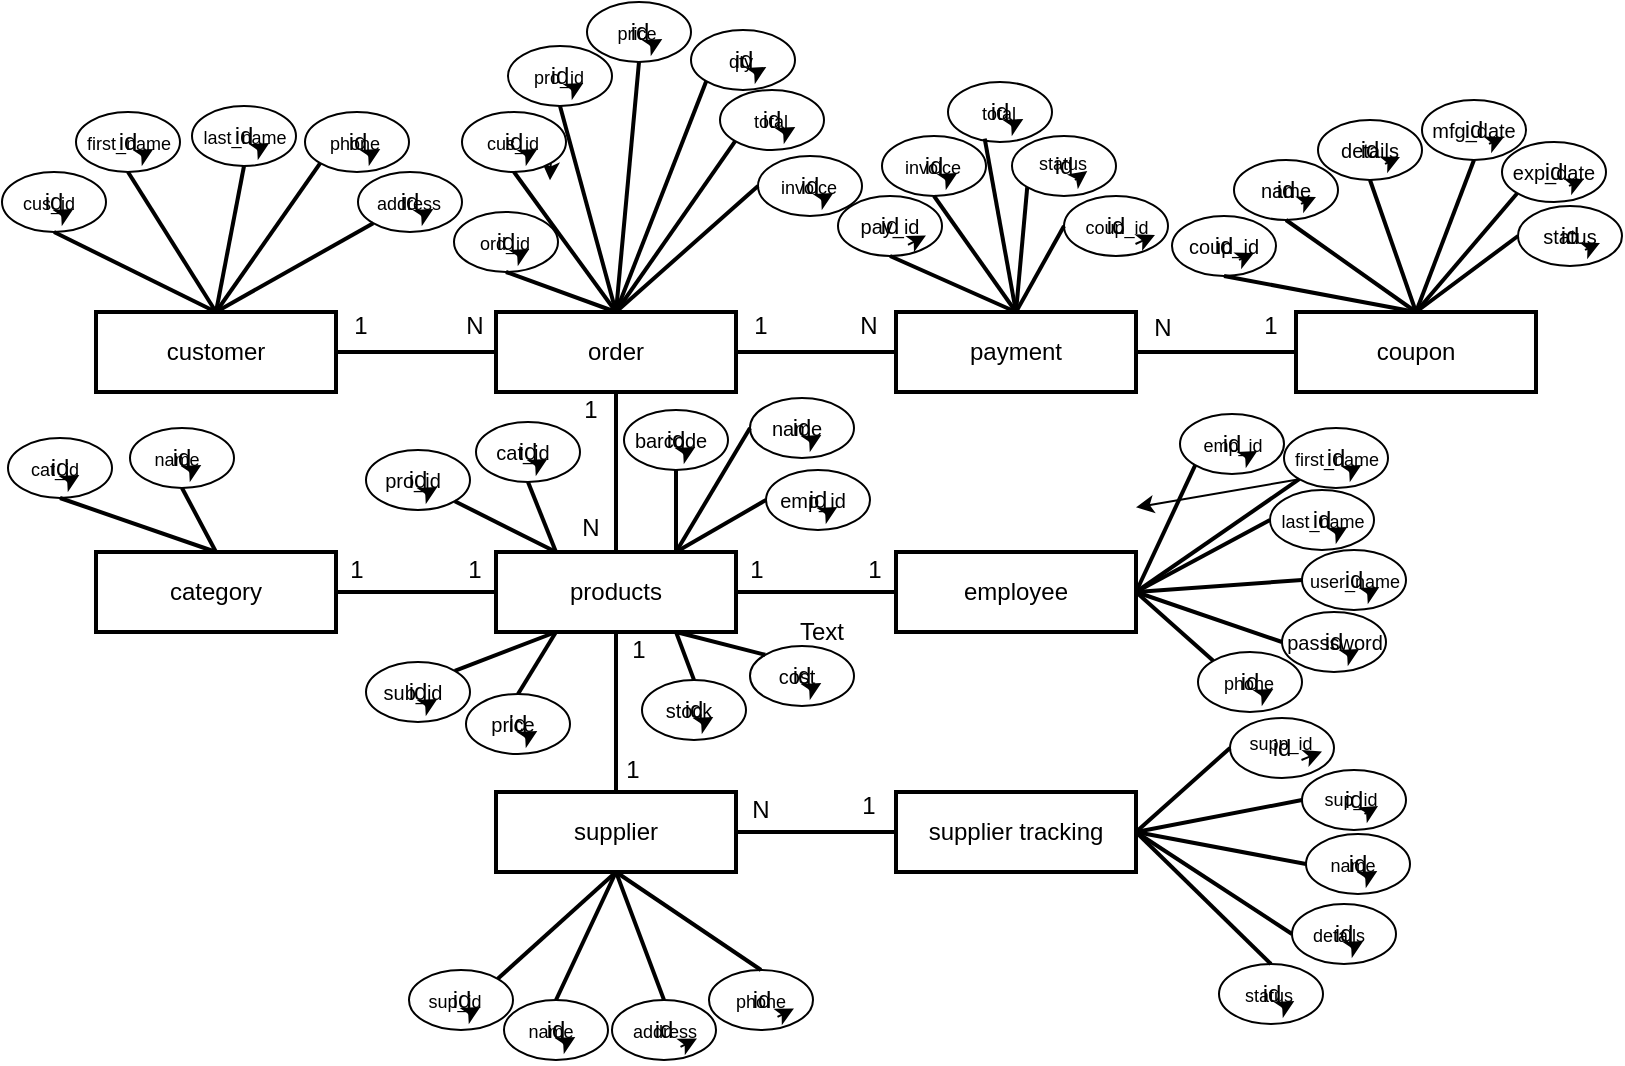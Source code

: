 <mxfile>
    <diagram id="F01PLEm3erUZjymKBkzb" name="Page-1">
        <mxGraphModel dx="1002" dy="563" grid="0" gridSize="10" guides="1" tooltips="1" connect="1" arrows="1" fold="1" page="1" pageScale="1" pageWidth="827" pageHeight="1169" background="light-dark(#FFFFFF,#FFFFFF)" math="0" shadow="0">
            <root>
                <mxCell id="0"/>
                <mxCell id="1" parent="0"/>
                <mxCell id="8" value="" style="group" parent="1" vertex="1" connectable="0">
                    <mxGeometry x="57" y="486" width="120" height="40" as="geometry"/>
                </mxCell>
                <mxCell id="2" value="" style="html=1;dashed=0;whiteSpace=wrap;fillColor=light-dark(#FFFFFF,#FFFFFF);strokeColor=light-dark(#000000,#000000);strokeWidth=2;" parent="8" vertex="1">
                    <mxGeometry width="120" height="40" as="geometry"/>
                </mxCell>
                <mxCell id="6" value="&lt;font style=&quot;color: light-dark(rgb(0, 0, 0), rgb(0, 0, 0));&quot;&gt;customer&lt;/font&gt;" style="text;html=1;align=center;verticalAlign=middle;whiteSpace=wrap;rounded=0;" parent="8" vertex="1">
                    <mxGeometry x="30" y="5" width="60" height="30" as="geometry"/>
                </mxCell>
                <mxCell id="11" value="" style="group" parent="1" vertex="1" connectable="0">
                    <mxGeometry x="257" y="486" width="120" height="40" as="geometry"/>
                </mxCell>
                <mxCell id="4" value="" style="html=1;dashed=0;whiteSpace=wrap;fillColor=light-dark(#FFFFFF,#FFFFFF);strokeColor=light-dark(#000000,#000000);strokeWidth=2;" parent="11" vertex="1">
                    <mxGeometry width="120" height="40" as="geometry"/>
                </mxCell>
                <mxCell id="9" value="&lt;font style=&quot;color: light-dark(rgb(0, 0, 0), rgb(0, 0, 0));&quot;&gt;order&lt;/font&gt;" style="text;html=1;align=center;verticalAlign=middle;whiteSpace=wrap;rounded=0;" parent="11" vertex="1">
                    <mxGeometry x="30" y="5" width="60" height="30" as="geometry"/>
                </mxCell>
                <mxCell id="12" value="" style="group" parent="1" vertex="1" connectable="0">
                    <mxGeometry x="457" y="486" width="120" height="40" as="geometry"/>
                </mxCell>
                <mxCell id="3" value="" style="html=1;dashed=0;whiteSpace=wrap;fillColor=light-dark(#FFFFFF,#FFFFFF);strokeColor=light-dark(#000000,#000000);strokeWidth=2;" parent="12" vertex="1">
                    <mxGeometry width="120" height="40" as="geometry"/>
                </mxCell>
                <mxCell id="7" value="&lt;font style=&quot;color: light-dark(rgb(0, 0, 0), rgb(0, 0, 0));&quot;&gt;payment&lt;/font&gt;" style="text;html=1;align=center;verticalAlign=middle;whiteSpace=wrap;rounded=0;" parent="12" vertex="1">
                    <mxGeometry x="30" y="5" width="60" height="30" as="geometry"/>
                </mxCell>
                <mxCell id="13" value="" style="group" parent="1" vertex="1" connectable="0">
                    <mxGeometry x="457" y="606" width="120" height="40" as="geometry"/>
                </mxCell>
                <mxCell id="5" value="" style="html=1;dashed=0;whiteSpace=wrap;fillColor=light-dark(#FFFFFF,#FFFFFF);strokeColor=light-dark(#000000,#000000);strokeWidth=2;" parent="13" vertex="1">
                    <mxGeometry width="120" height="40" as="geometry"/>
                </mxCell>
                <mxCell id="10" value="&lt;font style=&quot;color: light-dark(rgb(0, 0, 0), rgb(0, 0, 0));&quot;&gt;employee&lt;/font&gt;" style="text;html=1;align=center;verticalAlign=middle;whiteSpace=wrap;rounded=0;" parent="13" vertex="1">
                    <mxGeometry x="30" y="5" width="60" height="30" as="geometry"/>
                </mxCell>
                <mxCell id="15" value="" style="group" parent="1" vertex="1" connectable="0">
                    <mxGeometry x="257" y="726" width="120" height="40" as="geometry"/>
                </mxCell>
                <mxCell id="16" value="" style="html=1;dashed=0;whiteSpace=wrap;fillColor=light-dark(#FFFFFF,#FFFFFF);strokeColor=light-dark(#000000,#000000);strokeWidth=2;" parent="15" vertex="1">
                    <mxGeometry width="120" height="40" as="geometry"/>
                </mxCell>
                <mxCell id="17" value="&lt;font style=&quot;color: light-dark(rgb(0, 0, 0), rgb(0, 0, 0));&quot;&gt;supplier&lt;/font&gt;" style="text;html=1;align=center;verticalAlign=middle;whiteSpace=wrap;rounded=0;" parent="15" vertex="1">
                    <mxGeometry x="30" y="5" width="60" height="30" as="geometry"/>
                </mxCell>
                <mxCell id="18" value="" style="group" parent="1" vertex="1" connectable="0">
                    <mxGeometry x="457" y="726" width="120" height="40" as="geometry"/>
                </mxCell>
                <mxCell id="19" value="" style="html=1;dashed=0;whiteSpace=wrap;fillColor=light-dark(#FFFFFF,#FFFFFF);strokeColor=light-dark(#000000,#000000);strokeWidth=2;" parent="18" vertex="1">
                    <mxGeometry width="120" height="40" as="geometry"/>
                </mxCell>
                <mxCell id="20" value="&lt;font style=&quot;color: light-dark(rgb(0, 0, 0), rgb(0, 0, 0));&quot;&gt;supplier tracking&lt;/font&gt;" style="text;html=1;align=center;verticalAlign=middle;whiteSpace=wrap;rounded=0;" parent="18" vertex="1">
                    <mxGeometry x="15" y="5" width="90" height="30" as="geometry"/>
                </mxCell>
                <mxCell id="21" value="" style="group" parent="1" vertex="1" connectable="0">
                    <mxGeometry x="257" y="606" width="120" height="40" as="geometry"/>
                </mxCell>
                <mxCell id="22" value="" style="html=1;dashed=0;whiteSpace=wrap;fillColor=light-dark(#FFFFFF,#FFFFFF);strokeColor=light-dark(#000000,#000000);strokeWidth=2;" parent="21" vertex="1">
                    <mxGeometry width="120" height="40" as="geometry"/>
                </mxCell>
                <mxCell id="23" value="&lt;font style=&quot;color: light-dark(rgb(0, 0, 0), rgb(0, 0, 0));&quot;&gt;products&lt;/font&gt;" style="text;html=1;align=center;verticalAlign=middle;whiteSpace=wrap;rounded=0;" parent="21" vertex="1">
                    <mxGeometry x="15" y="5" width="90" height="30" as="geometry"/>
                </mxCell>
                <mxCell id="24" value="" style="group" parent="1" vertex="1" connectable="0">
                    <mxGeometry x="57" y="606" width="120" height="40" as="geometry"/>
                </mxCell>
                <mxCell id="25" value="" style="html=1;dashed=0;whiteSpace=wrap;fillColor=light-dark(#FFFFFF,#FFFFFF);strokeColor=light-dark(#000000,#000000);strokeWidth=2;" parent="24" vertex="1">
                    <mxGeometry width="120" height="40" as="geometry"/>
                </mxCell>
                <mxCell id="26" value="&lt;font style=&quot;color: light-dark(rgb(0, 0, 0), rgb(0, 0, 0));&quot;&gt;category&lt;/font&gt;" style="text;html=1;align=center;verticalAlign=middle;whiteSpace=wrap;rounded=0;" parent="24" vertex="1">
                    <mxGeometry x="15" y="5" width="90" height="30" as="geometry"/>
                </mxCell>
                <mxCell id="27" value="" style="group" parent="1" vertex="1" connectable="0">
                    <mxGeometry x="657" y="486" width="120" height="40" as="geometry"/>
                </mxCell>
                <mxCell id="28" value="" style="html=1;dashed=0;whiteSpace=wrap;fillColor=light-dark(#FFFFFF,#FFFFFF);strokeColor=light-dark(#000000,#000000);strokeWidth=2;" parent="27" vertex="1">
                    <mxGeometry width="120" height="40" as="geometry"/>
                </mxCell>
                <mxCell id="29" value="&lt;font style=&quot;color: light-dark(rgb(0, 0, 0), rgb(0, 0, 0));&quot;&gt;coupon&lt;/font&gt;" style="text;html=1;align=center;verticalAlign=middle;whiteSpace=wrap;rounded=0;" parent="27" vertex="1">
                    <mxGeometry x="15" y="5" width="90" height="30" as="geometry"/>
                </mxCell>
                <mxCell id="31" value="" style="endArrow=none;html=1;strokeWidth=2;strokeColor=light-dark(#000000,#000000);entryX=0;entryY=0.5;entryDx=0;entryDy=0;exitX=1;exitY=0.5;exitDx=0;exitDy=0;" parent="1" source="25" target="22" edge="1">
                    <mxGeometry width="50" height="50" relative="1" as="geometry">
                        <mxPoint x="177" y="596" as="sourcePoint"/>
                        <mxPoint x="227" y="546" as="targetPoint"/>
                    </mxGeometry>
                </mxCell>
                <mxCell id="32" value="" style="endArrow=none;html=1;strokeWidth=2;strokeColor=light-dark(#000000,#000000);entryX=0.5;entryY=1;entryDx=0;entryDy=0;exitX=0.5;exitY=0;exitDx=0;exitDy=0;" parent="1" source="16" target="22" edge="1">
                    <mxGeometry width="50" height="50" relative="1" as="geometry">
                        <mxPoint x="206" y="716" as="sourcePoint"/>
                        <mxPoint x="256" y="666" as="targetPoint"/>
                    </mxGeometry>
                </mxCell>
                <mxCell id="33" value="" style="endArrow=none;html=1;strokeWidth=2;strokeColor=light-dark(#000000,#000000);entryX=0.5;entryY=1;entryDx=0;entryDy=0;exitX=0.5;exitY=0;exitDx=0;exitDy=0;" parent="1" source="22" target="4" edge="1">
                    <mxGeometry width="50" height="50" relative="1" as="geometry">
                        <mxPoint x="257" y="596" as="sourcePoint"/>
                        <mxPoint x="307" y="546" as="targetPoint"/>
                    </mxGeometry>
                </mxCell>
                <mxCell id="34" value="" style="endArrow=none;html=1;strokeWidth=2;strokeColor=light-dark(#000000,#000000);entryX=1;entryY=0.5;entryDx=0;entryDy=0;exitX=0;exitY=0.5;exitDx=0;exitDy=0;" parent="1" source="28" target="3" edge="1">
                    <mxGeometry width="50" height="50" relative="1" as="geometry">
                        <mxPoint x="517" y="586" as="sourcePoint"/>
                        <mxPoint x="477" y="546" as="targetPoint"/>
                    </mxGeometry>
                </mxCell>
                <mxCell id="35" value="" style="endArrow=none;html=1;strokeWidth=2;strokeColor=light-dark(#000000,#000000);exitX=1;exitY=0.5;exitDx=0;exitDy=0;entryX=0;entryY=0.5;entryDx=0;entryDy=0;" parent="1" source="4" target="3" edge="1">
                    <mxGeometry width="50" height="50" relative="1" as="geometry">
                        <mxPoint x="397" y="486" as="sourcePoint"/>
                        <mxPoint x="447" y="436" as="targetPoint"/>
                    </mxGeometry>
                </mxCell>
                <mxCell id="36" value="" style="endArrow=none;html=1;strokeWidth=2;strokeColor=light-dark(#000000,#000000);exitX=1;exitY=0.5;exitDx=0;exitDy=0;entryX=0;entryY=0.5;entryDx=0;entryDy=0;" parent="1" source="2" target="4" edge="1">
                    <mxGeometry width="50" height="50" relative="1" as="geometry">
                        <mxPoint x="217" y="496" as="sourcePoint"/>
                        <mxPoint x="267" y="446" as="targetPoint"/>
                    </mxGeometry>
                </mxCell>
                <mxCell id="45" value="" style="endArrow=none;html=1;strokeWidth=2;strokeColor=light-dark(#000000,#000000);entryX=0;entryY=0.5;entryDx=0;entryDy=0;" parent="1" target="5" edge="1">
                    <mxGeometry width="50" height="50" relative="1" as="geometry">
                        <mxPoint x="377" y="626" as="sourcePoint"/>
                        <mxPoint x="427" y="646" as="targetPoint"/>
                    </mxGeometry>
                </mxCell>
                <mxCell id="46" value="" style="endArrow=none;html=1;strokeWidth=2;strokeColor=light-dark(#000000,#000000);entryX=0;entryY=0.5;entryDx=0;entryDy=0;exitX=1;exitY=0.5;exitDx=0;exitDy=0;" parent="1" source="16" target="19" edge="1">
                    <mxGeometry width="50" height="50" relative="1" as="geometry">
                        <mxPoint x="397" y="866" as="sourcePoint"/>
                        <mxPoint x="397" y="786" as="targetPoint"/>
                    </mxGeometry>
                </mxCell>
                <mxCell id="51" value="&lt;font style=&quot;color: light-dark(rgb(0, 0, 0), rgb(0, 0, 0));&quot;&gt;1&lt;/font&gt;" style="text;html=1;align=center;verticalAlign=middle;whiteSpace=wrap;rounded=0;" parent="1" vertex="1">
                    <mxGeometry x="179" y="484" width="21" height="18" as="geometry"/>
                </mxCell>
                <mxCell id="52" value="&lt;font style=&quot;color: light-dark(rgb(0, 0, 0), rgb(0, 0, 0));&quot;&gt;N&lt;/font&gt;" style="text;html=1;align=center;verticalAlign=middle;whiteSpace=wrap;rounded=0;" parent="1" vertex="1">
                    <mxGeometry x="236" y="484" width="21" height="17" as="geometry"/>
                </mxCell>
                <mxCell id="54" value="&lt;font style=&quot;color: light-dark(rgb(0, 0, 0), rgb(0, 0, 0));&quot;&gt;1&lt;/font&gt;" style="text;html=1;align=center;verticalAlign=middle;whiteSpace=wrap;rounded=0;" parent="1" vertex="1">
                    <mxGeometry x="379" y="483.5" width="21" height="18" as="geometry"/>
                </mxCell>
                <mxCell id="55" value="&lt;font style=&quot;color: light-dark(rgb(0, 0, 0), rgb(0, 0, 0));&quot;&gt;N&lt;/font&gt;" style="text;html=1;align=center;verticalAlign=middle;whiteSpace=wrap;rounded=0;" parent="1" vertex="1">
                    <mxGeometry x="433" y="484.5" width="21" height="17" as="geometry"/>
                </mxCell>
                <mxCell id="56" value="&lt;font style=&quot;color: light-dark(rgb(0, 0, 0), rgb(0, 0, 0));&quot;&gt;1&lt;/font&gt;" style="text;html=1;align=center;verticalAlign=middle;whiteSpace=wrap;rounded=0;" parent="1" vertex="1">
                    <mxGeometry x="634" y="483.5" width="21" height="18" as="geometry"/>
                </mxCell>
                <mxCell id="57" value="&lt;font style=&quot;color: light-dark(rgb(0, 0, 0), rgb(0, 0, 0));&quot;&gt;N&lt;/font&gt;" style="text;html=1;align=center;verticalAlign=middle;whiteSpace=wrap;rounded=0;" parent="1" vertex="1">
                    <mxGeometry x="580" y="485" width="21" height="17" as="geometry"/>
                </mxCell>
                <mxCell id="58" value="&lt;font style=&quot;color: light-dark(rgb(0, 0, 0), rgb(0, 0, 0));&quot;&gt;1&lt;/font&gt;" style="text;html=1;align=center;verticalAlign=middle;whiteSpace=wrap;rounded=0;" parent="1" vertex="1">
                    <mxGeometry x="294" y="526" width="21" height="18" as="geometry"/>
                </mxCell>
                <mxCell id="59" value="&lt;font style=&quot;color: light-dark(rgb(0, 0, 0), rgb(0, 0, 0));&quot;&gt;1&lt;/font&gt;" style="text;html=1;align=center;verticalAlign=middle;whiteSpace=wrap;rounded=0;" parent="1" vertex="1">
                    <mxGeometry x="177" y="606" width="21" height="18" as="geometry"/>
                </mxCell>
                <mxCell id="60" value="&lt;font style=&quot;color: light-dark(rgb(0, 0, 0), rgb(0, 0, 0));&quot;&gt;1&lt;/font&gt;" style="text;html=1;align=center;verticalAlign=middle;whiteSpace=wrap;rounded=0;" parent="1" vertex="1">
                    <mxGeometry x="236" y="606" width="21" height="18" as="geometry"/>
                </mxCell>
                <mxCell id="61" value="&lt;font style=&quot;color: light-dark(rgb(0, 0, 0), rgb(0, 0, 0));&quot;&gt;1&lt;/font&gt;" style="text;html=1;align=center;verticalAlign=middle;whiteSpace=wrap;rounded=0;" parent="1" vertex="1">
                    <mxGeometry x="377" y="606" width="21" height="18" as="geometry"/>
                </mxCell>
                <mxCell id="62" value="&lt;font style=&quot;color: light-dark(rgb(0, 0, 0), rgb(0, 0, 0));&quot;&gt;1&lt;/font&gt;" style="text;html=1;align=center;verticalAlign=middle;whiteSpace=wrap;rounded=0;" parent="1" vertex="1">
                    <mxGeometry x="436" y="606" width="21" height="18" as="geometry"/>
                </mxCell>
                <mxCell id="63" value="&lt;font style=&quot;color: light-dark(rgb(0, 0, 0), rgb(0, 0, 0));&quot;&gt;1&lt;/font&gt;" style="text;html=1;align=center;verticalAlign=middle;whiteSpace=wrap;rounded=0;" parent="1" vertex="1">
                    <mxGeometry x="318" y="646" width="21" height="18" as="geometry"/>
                </mxCell>
                <mxCell id="64" value="&lt;font style=&quot;color: light-dark(rgb(0, 0, 0), rgb(0, 0, 0));&quot;&gt;1&lt;/font&gt;" style="text;html=1;align=center;verticalAlign=middle;whiteSpace=wrap;rounded=0;" parent="1" vertex="1">
                    <mxGeometry x="315" y="706" width="21" height="18" as="geometry"/>
                </mxCell>
                <mxCell id="65" value="&lt;font style=&quot;color: light-dark(rgb(0, 0, 0), rgb(0, 0, 0));&quot;&gt;1&lt;/font&gt;" style="text;html=1;align=center;verticalAlign=middle;whiteSpace=wrap;rounded=0;" parent="1" vertex="1">
                    <mxGeometry x="433" y="724" width="21" height="18" as="geometry"/>
                </mxCell>
                <mxCell id="66" value="&lt;font style=&quot;color: light-dark(rgb(0, 0, 0), rgb(0, 0, 0));&quot;&gt;N&lt;/font&gt;" style="text;html=1;align=center;verticalAlign=middle;whiteSpace=wrap;rounded=0;" parent="1" vertex="1">
                    <mxGeometry x="379" y="726" width="21" height="17" as="geometry"/>
                </mxCell>
                <mxCell id="67" value="&lt;font style=&quot;color: light-dark(rgb(0, 0, 0), rgb(0, 0, 0));&quot;&gt;N&lt;/font&gt;" style="text;html=1;align=center;verticalAlign=middle;whiteSpace=wrap;rounded=0;" parent="1" vertex="1">
                    <mxGeometry x="294" y="585" width="21" height="17" as="geometry"/>
                </mxCell>
                <mxCell id="68" value="Text" style="text;html=1;align=center;verticalAlign=middle;whiteSpace=wrap;rounded=0;" parent="1" vertex="1">
                    <mxGeometry x="390" y="631" width="60" height="30" as="geometry"/>
                </mxCell>
                <mxCell id="73" value="" style="group" parent="1" vertex="1" connectable="0">
                    <mxGeometry x="10" y="416" width="52" height="30" as="geometry"/>
                </mxCell>
                <mxCell id="48" value="id" style="ellipse;whiteSpace=wrap;html=1;strokeColor=light-dark(#000000,#000000);fillColor=light-dark(#FFFFFF,#FFFFFF);container=0;" parent="73" vertex="1">
                    <mxGeometry width="52" height="30" as="geometry"/>
                </mxCell>
                <mxCell id="69" value="&lt;font style=&quot;color: light-dark(rgb(0, 0, 0), rgb(0, 0, 0)); font-size: 9px;&quot;&gt;cus_id&lt;/font&gt;" style="text;html=1;align=center;verticalAlign=middle;whiteSpace=wrap;rounded=0;container=0;" parent="73" vertex="1">
                    <mxGeometry x="10.999" y="8.018" width="24.641" height="13.964" as="geometry"/>
                </mxCell>
                <mxCell id="72" style="edgeStyle=none;html=1;exitX=0.75;exitY=1;exitDx=0;exitDy=0;entryX=1;entryY=0.75;entryDx=0;entryDy=0;" parent="73" source="69" target="69" edge="1">
                    <mxGeometry relative="1" as="geometry"/>
                </mxCell>
                <mxCell id="75" value="" style="group" parent="1" vertex="1" connectable="0">
                    <mxGeometry x="47" y="386" width="52" height="30" as="geometry"/>
                </mxCell>
                <mxCell id="76" value="id" style="ellipse;whiteSpace=wrap;html=1;strokeColor=light-dark(#000000,#000000);fillColor=light-dark(#FFFFFF,#FFFFFF);container=0;" parent="75" vertex="1">
                    <mxGeometry width="52" height="30" as="geometry"/>
                </mxCell>
                <mxCell id="77" value="&lt;font style=&quot;color: light-dark(rgb(0, 0, 0), rgb(0, 0, 0)); font-size: 9px;&quot;&gt;first_name&lt;/font&gt;" style="text;html=1;align=center;verticalAlign=middle;whiteSpace=wrap;rounded=0;container=0;" parent="75" vertex="1">
                    <mxGeometry x="13.999" y="8.018" width="24.641" height="13.964" as="geometry"/>
                </mxCell>
                <mxCell id="78" style="edgeStyle=none;html=1;exitX=0.75;exitY=1;exitDx=0;exitDy=0;entryX=1;entryY=0.75;entryDx=0;entryDy=0;" parent="75" source="77" target="77" edge="1">
                    <mxGeometry relative="1" as="geometry"/>
                </mxCell>
                <mxCell id="82" value="" style="group" parent="1" vertex="1" connectable="0">
                    <mxGeometry x="105" y="383" width="52" height="30" as="geometry"/>
                </mxCell>
                <mxCell id="83" value="id" style="ellipse;whiteSpace=wrap;html=1;strokeColor=light-dark(#000000,#000000);fillColor=light-dark(#FFFFFF,#FFFFFF);container=0;" parent="82" vertex="1">
                    <mxGeometry width="52" height="30" as="geometry"/>
                </mxCell>
                <mxCell id="84" value="&lt;font style=&quot;color: light-dark(rgb(0, 0, 0), rgb(0, 0, 0)); font-size: 9px;&quot;&gt;last_name&lt;/font&gt;" style="text;html=1;align=center;verticalAlign=middle;whiteSpace=wrap;rounded=0;container=0;" parent="82" vertex="1">
                    <mxGeometry x="13.999" y="8.018" width="24.641" height="13.964" as="geometry"/>
                </mxCell>
                <mxCell id="85" style="edgeStyle=none;html=1;exitX=0.75;exitY=1;exitDx=0;exitDy=0;entryX=1;entryY=0.75;entryDx=0;entryDy=0;" parent="82" source="84" target="84" edge="1">
                    <mxGeometry relative="1" as="geometry"/>
                </mxCell>
                <mxCell id="87" value="" style="group" parent="1" vertex="1" connectable="0">
                    <mxGeometry x="161.5" y="386" width="52" height="30" as="geometry"/>
                </mxCell>
                <mxCell id="88" value="id" style="ellipse;whiteSpace=wrap;html=1;strokeColor=light-dark(#000000,#000000);fillColor=light-dark(#FFFFFF,#FFFFFF);container=0;" parent="87" vertex="1">
                    <mxGeometry width="52" height="30" as="geometry"/>
                </mxCell>
                <mxCell id="89" value="&lt;font style=&quot;color: light-dark(rgb(0, 0, 0), rgb(0, 0, 0)); font-size: 9px;&quot;&gt;phone&lt;/font&gt;" style="text;html=1;align=center;verticalAlign=middle;whiteSpace=wrap;rounded=0;container=0;" parent="87" vertex="1">
                    <mxGeometry x="12.999" y="8.018" width="24.641" height="13.964" as="geometry"/>
                </mxCell>
                <mxCell id="90" style="edgeStyle=none;html=1;exitX=0.75;exitY=1;exitDx=0;exitDy=0;entryX=1;entryY=0.75;entryDx=0;entryDy=0;" parent="87" source="89" target="89" edge="1">
                    <mxGeometry relative="1" as="geometry"/>
                </mxCell>
                <mxCell id="94" value="" style="group" parent="1" vertex="1" connectable="0">
                    <mxGeometry x="188" y="416" width="52" height="30" as="geometry"/>
                </mxCell>
                <mxCell id="95" value="id" style="ellipse;whiteSpace=wrap;html=1;strokeColor=light-dark(#000000,#000000);fillColor=light-dark(#FFFFFF,#FFFFFF);container=0;" parent="94" vertex="1">
                    <mxGeometry width="52" height="30" as="geometry"/>
                </mxCell>
                <mxCell id="96" value="&lt;font style=&quot;color: light-dark(rgb(0, 0, 0), rgb(0, 0, 0)); font-size: 9px;&quot;&gt;address&lt;/font&gt;" style="text;html=1;align=center;verticalAlign=middle;whiteSpace=wrap;rounded=0;container=0;" parent="94" vertex="1">
                    <mxGeometry x="12.999" y="8.018" width="24.641" height="13.964" as="geometry"/>
                </mxCell>
                <mxCell id="97" style="edgeStyle=none;html=1;exitX=0.75;exitY=1;exitDx=0;exitDy=0;entryX=1;entryY=0.75;entryDx=0;entryDy=0;" parent="94" source="96" target="96" edge="1">
                    <mxGeometry relative="1" as="geometry"/>
                </mxCell>
                <mxCell id="98" value="" style="endArrow=none;html=1;strokeWidth=2;strokeColor=light-dark(#000000,#000000);entryX=0.5;entryY=1;entryDx=0;entryDy=0;exitX=0.5;exitY=0;exitDx=0;exitDy=0;" parent="1" source="2" target="48" edge="1">
                    <mxGeometry width="50" height="50" relative="1" as="geometry">
                        <mxPoint x="62" y="478" as="sourcePoint"/>
                        <mxPoint x="112" y="428" as="targetPoint"/>
                    </mxGeometry>
                </mxCell>
                <mxCell id="99" value="" style="endArrow=none;html=1;strokeWidth=2;strokeColor=light-dark(#000000,#000000);entryX=0.5;entryY=1;entryDx=0;entryDy=0;exitX=0.5;exitY=0;exitDx=0;exitDy=0;" parent="1" source="2" target="76" edge="1">
                    <mxGeometry width="50" height="50" relative="1" as="geometry">
                        <mxPoint x="72" y="473" as="sourcePoint"/>
                        <mxPoint x="122" y="423" as="targetPoint"/>
                    </mxGeometry>
                </mxCell>
                <mxCell id="100" value="" style="endArrow=none;html=1;strokeWidth=2;strokeColor=light-dark(#000000,#000000);entryX=0.5;entryY=1;entryDx=0;entryDy=0;exitX=0.5;exitY=0;exitDx=0;exitDy=0;" parent="1" source="2" target="83" edge="1">
                    <mxGeometry width="50" height="50" relative="1" as="geometry">
                        <mxPoint x="81" y="465" as="sourcePoint"/>
                        <mxPoint x="131" y="415" as="targetPoint"/>
                    </mxGeometry>
                </mxCell>
                <mxCell id="101" value="" style="endArrow=none;html=1;strokeWidth=2;strokeColor=light-dark(#000000,#000000);entryX=0;entryY=1;entryDx=0;entryDy=0;exitX=0.5;exitY=0;exitDx=0;exitDy=0;" parent="1" source="2" target="88" edge="1">
                    <mxGeometry width="50" height="50" relative="1" as="geometry">
                        <mxPoint x="117" y="471" as="sourcePoint"/>
                        <mxPoint x="167" y="417" as="targetPoint"/>
                    </mxGeometry>
                </mxCell>
                <mxCell id="102" value="" style="endArrow=none;html=1;strokeWidth=2;strokeColor=light-dark(#000000,#000000);entryX=0;entryY=1;entryDx=0;entryDy=0;exitX=0.5;exitY=0;exitDx=0;exitDy=0;" parent="1" source="2" target="95" edge="1">
                    <mxGeometry width="50" height="50" relative="1" as="geometry">
                        <mxPoint x="133" y="475" as="sourcePoint"/>
                        <mxPoint x="183" y="425" as="targetPoint"/>
                    </mxGeometry>
                </mxCell>
                <mxCell id="104" value="" style="group" parent="1" vertex="1" connectable="0">
                    <mxGeometry x="236" y="436" width="52" height="30" as="geometry"/>
                </mxCell>
                <mxCell id="105" value="id" style="ellipse;whiteSpace=wrap;html=1;strokeColor=light-dark(#000000,#000000);fillColor=light-dark(#FFFFFF,#FFFFFF);container=0;" parent="104" vertex="1">
                    <mxGeometry width="52" height="30" as="geometry"/>
                </mxCell>
                <mxCell id="106" value="&lt;font style=&quot;color: light-dark(rgb(0, 0, 0), rgb(0, 0, 0)); font-size: 9px;&quot;&gt;ord_id&lt;/font&gt;" style="text;html=1;align=center;verticalAlign=middle;whiteSpace=wrap;rounded=0;container=0;" parent="104" vertex="1">
                    <mxGeometry x="12.999" y="8.018" width="24.641" height="13.964" as="geometry"/>
                </mxCell>
                <mxCell id="107" style="edgeStyle=none;html=1;exitX=0.75;exitY=1;exitDx=0;exitDy=0;entryX=1;entryY=0.75;entryDx=0;entryDy=0;" parent="104" source="106" target="106" edge="1">
                    <mxGeometry relative="1" as="geometry"/>
                </mxCell>
                <mxCell id="109" value="" style="group" parent="1" vertex="1" connectable="0">
                    <mxGeometry x="240" y="386" width="52" height="30" as="geometry"/>
                </mxCell>
                <mxCell id="140" style="edgeStyle=none;html=1;exitX=1;exitY=1;exitDx=0;exitDy=0;" parent="109" source="110" edge="1">
                    <mxGeometry relative="1" as="geometry">
                        <mxPoint x="44" y="34.167" as="targetPoint"/>
                    </mxGeometry>
                </mxCell>
                <mxCell id="110" value="id" style="ellipse;whiteSpace=wrap;html=1;strokeColor=light-dark(#000000,#000000);fillColor=light-dark(#FFFFFF,#FFFFFF);container=0;" parent="109" vertex="1">
                    <mxGeometry width="52" height="30" as="geometry"/>
                </mxCell>
                <mxCell id="111" value="&lt;font style=&quot;color: light-dark(rgb(0, 0, 0), rgb(0, 0, 0)); font-size: 9px;&quot;&gt;cus_id&lt;/font&gt;" style="text;html=1;align=center;verticalAlign=middle;whiteSpace=wrap;rounded=0;container=0;" parent="109" vertex="1">
                    <mxGeometry x="12.999" y="8.018" width="24.641" height="13.964" as="geometry"/>
                </mxCell>
                <mxCell id="112" style="edgeStyle=none;html=1;exitX=0.75;exitY=1;exitDx=0;exitDy=0;entryX=1;entryY=0.75;entryDx=0;entryDy=0;" parent="109" source="111" target="111" edge="1">
                    <mxGeometry relative="1" as="geometry"/>
                </mxCell>
                <mxCell id="114" value="" style="group" parent="1" vertex="1" connectable="0">
                    <mxGeometry x="302.5" y="331" width="52" height="30" as="geometry"/>
                </mxCell>
                <mxCell id="115" value="id" style="ellipse;whiteSpace=wrap;html=1;strokeColor=light-dark(#000000,#000000);fillColor=light-dark(#FFFFFF,#FFFFFF);container=0;" parent="114" vertex="1">
                    <mxGeometry width="52" height="30" as="geometry"/>
                </mxCell>
                <mxCell id="116" value="&lt;font style=&quot;color: light-dark(rgb(0, 0, 0), rgb(0, 0, 0)); font-size: 9px;&quot;&gt;price&lt;/font&gt;" style="text;html=1;align=center;verticalAlign=middle;whiteSpace=wrap;rounded=0;container=0;" parent="114" vertex="1">
                    <mxGeometry x="12.999" y="8.018" width="24.641" height="13.964" as="geometry"/>
                </mxCell>
                <mxCell id="117" style="edgeStyle=none;html=1;exitX=0.75;exitY=1;exitDx=0;exitDy=0;entryX=1;entryY=0.75;entryDx=0;entryDy=0;" parent="114" source="116" target="116" edge="1">
                    <mxGeometry relative="1" as="geometry"/>
                </mxCell>
                <mxCell id="118" value="" style="group" parent="1" vertex="1" connectable="0">
                    <mxGeometry x="263" y="353" width="52" height="30" as="geometry"/>
                </mxCell>
                <mxCell id="119" value="id" style="ellipse;whiteSpace=wrap;html=1;strokeColor=light-dark(#000000,#000000);fillColor=light-dark(#FFFFFF,#FFFFFF);container=0;" parent="118" vertex="1">
                    <mxGeometry width="52" height="30" as="geometry"/>
                </mxCell>
                <mxCell id="120" value="&lt;font style=&quot;color: light-dark(rgb(0, 0, 0), rgb(0, 0, 0)); font-size: 9px;&quot;&gt;pro_id&lt;/font&gt;" style="text;html=1;align=center;verticalAlign=middle;whiteSpace=wrap;rounded=0;container=0;" parent="118" vertex="1">
                    <mxGeometry x="12.999" y="8.018" width="24.641" height="13.964" as="geometry"/>
                </mxCell>
                <mxCell id="121" style="edgeStyle=none;html=1;exitX=0.75;exitY=1;exitDx=0;exitDy=0;entryX=1;entryY=0.75;entryDx=0;entryDy=0;" parent="118" source="120" target="120" edge="1">
                    <mxGeometry relative="1" as="geometry"/>
                </mxCell>
                <mxCell id="122" value="" style="group" parent="1" vertex="1" connectable="0">
                    <mxGeometry x="369" y="375" width="52" height="30" as="geometry"/>
                </mxCell>
                <mxCell id="123" value="id" style="ellipse;whiteSpace=wrap;html=1;strokeColor=light-dark(#000000,#000000);fillColor=light-dark(#FFFFFF,#FFFFFF);container=0;" parent="122" vertex="1">
                    <mxGeometry width="52" height="30" as="geometry"/>
                </mxCell>
                <mxCell id="124" value="&lt;font style=&quot;color: light-dark(rgb(0, 0, 0), rgb(0, 0, 0)); font-size: 9px;&quot;&gt;total&lt;/font&gt;" style="text;html=1;align=center;verticalAlign=middle;whiteSpace=wrap;rounded=0;container=0;" parent="122" vertex="1">
                    <mxGeometry x="12.999" y="8.018" width="24.641" height="13.964" as="geometry"/>
                </mxCell>
                <mxCell id="125" style="edgeStyle=none;html=1;exitX=0.75;exitY=1;exitDx=0;exitDy=0;entryX=1;entryY=0.75;entryDx=0;entryDy=0;" parent="122" source="124" target="124" edge="1">
                    <mxGeometry relative="1" as="geometry"/>
                </mxCell>
                <mxCell id="126" value="" style="group" parent="1" vertex="1" connectable="0">
                    <mxGeometry x="354.5" y="345" width="52" height="30" as="geometry"/>
                </mxCell>
                <mxCell id="127" value="id" style="ellipse;whiteSpace=wrap;html=1;strokeColor=light-dark(#000000,#000000);fillColor=light-dark(#FFFFFF,#FFFFFF);container=0;" parent="126" vertex="1">
                    <mxGeometry width="52" height="30" as="geometry"/>
                </mxCell>
                <mxCell id="128" value="&lt;font style=&quot;color: light-dark(rgb(0, 0, 0), rgb(0, 0, 0)); font-size: 9px;&quot;&gt;qty&lt;/font&gt;" style="text;html=1;align=center;verticalAlign=middle;whiteSpace=wrap;rounded=0;container=0;" parent="126" vertex="1">
                    <mxGeometry x="12.999" y="8.018" width="24.641" height="13.964" as="geometry"/>
                </mxCell>
                <mxCell id="129" style="edgeStyle=none;html=1;exitX=0.75;exitY=1;exitDx=0;exitDy=0;entryX=1;entryY=0.75;entryDx=0;entryDy=0;" parent="126" source="128" target="128" edge="1">
                    <mxGeometry relative="1" as="geometry"/>
                </mxCell>
                <mxCell id="134" value="" style="endArrow=none;html=1;strokeWidth=2;strokeColor=light-dark(#000000,#000000);entryX=0.5;entryY=0;entryDx=0;entryDy=0;exitX=0.5;exitY=1;exitDx=0;exitDy=0;" parent="1" source="105" target="4" edge="1">
                    <mxGeometry width="50" height="50" relative="1" as="geometry">
                        <mxPoint x="298" y="446" as="sourcePoint"/>
                        <mxPoint x="377" y="402" as="targetPoint"/>
                    </mxGeometry>
                </mxCell>
                <mxCell id="135" value="" style="endArrow=none;html=1;strokeWidth=2;strokeColor=light-dark(#000000,#000000);entryX=0.5;entryY=0;entryDx=0;entryDy=0;exitX=0.5;exitY=1;exitDx=0;exitDy=0;" parent="1" source="110" target="4" edge="1">
                    <mxGeometry width="50" height="50" relative="1" as="geometry">
                        <mxPoint x="286" y="443" as="sourcePoint"/>
                        <mxPoint x="365" y="399" as="targetPoint"/>
                    </mxGeometry>
                </mxCell>
                <mxCell id="136" value="" style="endArrow=none;html=1;strokeWidth=2;strokeColor=light-dark(#000000,#000000);entryX=0.5;entryY=1;entryDx=0;entryDy=0;exitX=0.5;exitY=0;exitDx=0;exitDy=0;" parent="1" source="4" target="119" edge="1">
                    <mxGeometry width="50" height="50" relative="1" as="geometry">
                        <mxPoint x="307" y="446" as="sourcePoint"/>
                        <mxPoint x="386" y="402" as="targetPoint"/>
                    </mxGeometry>
                </mxCell>
                <mxCell id="137" value="" style="endArrow=none;html=1;strokeWidth=2;strokeColor=light-dark(#000000,#000000);entryX=0.5;entryY=1;entryDx=0;entryDy=0;exitX=0.5;exitY=0;exitDx=0;exitDy=0;" parent="1" source="4" target="115" edge="1">
                    <mxGeometry width="50" height="50" relative="1" as="geometry">
                        <mxPoint x="319" y="453" as="sourcePoint"/>
                        <mxPoint x="398" y="409" as="targetPoint"/>
                    </mxGeometry>
                </mxCell>
                <mxCell id="138" value="" style="endArrow=none;html=1;strokeWidth=2;strokeColor=light-dark(#000000,#000000);entryX=0;entryY=1;entryDx=0;entryDy=0;exitX=0.5;exitY=0;exitDx=0;exitDy=0;" parent="1" source="4" target="127" edge="1">
                    <mxGeometry width="50" height="50" relative="1" as="geometry">
                        <mxPoint x="332" y="473" as="sourcePoint"/>
                        <mxPoint x="411" y="429" as="targetPoint"/>
                    </mxGeometry>
                </mxCell>
                <mxCell id="139" value="" style="endArrow=none;html=1;strokeWidth=2;strokeColor=light-dark(#000000,#000000);entryX=0;entryY=1;entryDx=0;entryDy=0;exitX=0.5;exitY=0;exitDx=0;exitDy=0;" parent="1" source="4" target="123" edge="1">
                    <mxGeometry width="50" height="50" relative="1" as="geometry">
                        <mxPoint x="387" y="466" as="sourcePoint"/>
                        <mxPoint x="466" y="422" as="targetPoint"/>
                    </mxGeometry>
                </mxCell>
                <mxCell id="143" value="" style="group" parent="1" vertex="1" connectable="0">
                    <mxGeometry x="388" y="408" width="52" height="30" as="geometry"/>
                </mxCell>
                <mxCell id="144" value="id" style="ellipse;whiteSpace=wrap;html=1;strokeColor=light-dark(#000000,#000000);fillColor=light-dark(#FFFFFF,#FFFFFF);container=0;" parent="143" vertex="1">
                    <mxGeometry width="52" height="30" as="geometry"/>
                </mxCell>
                <mxCell id="145" value="&lt;font style=&quot;color: light-dark(rgb(0, 0, 0), rgb(0, 0, 0)); font-size: 9px;&quot;&gt;invoice&lt;/font&gt;" style="text;html=1;align=center;verticalAlign=middle;whiteSpace=wrap;rounded=0;container=0;" parent="143" vertex="1">
                    <mxGeometry x="12.999" y="8.018" width="24.641" height="13.964" as="geometry"/>
                </mxCell>
                <mxCell id="146" style="edgeStyle=none;html=1;exitX=0.75;exitY=1;exitDx=0;exitDy=0;entryX=1;entryY=0.75;entryDx=0;entryDy=0;" parent="143" source="145" target="145" edge="1">
                    <mxGeometry relative="1" as="geometry"/>
                </mxCell>
                <mxCell id="147" value="" style="endArrow=none;html=1;strokeWidth=2;strokeColor=light-dark(#000000,#000000);entryX=0;entryY=0.5;entryDx=0;entryDy=0;exitX=0.5;exitY=0;exitDx=0;exitDy=0;" parent="1" source="4" target="144" edge="1">
                    <mxGeometry width="50" height="50" relative="1" as="geometry">
                        <mxPoint x="327" y="496" as="sourcePoint"/>
                        <mxPoint x="387" y="411" as="targetPoint"/>
                    </mxGeometry>
                </mxCell>
                <mxCell id="148" value="" style="group" parent="1" vertex="1" connectable="0">
                    <mxGeometry x="428" y="428" width="52" height="30" as="geometry"/>
                </mxCell>
                <mxCell id="149" value="id" style="ellipse;whiteSpace=wrap;html=1;strokeColor=light-dark(#000000,#000000);fillColor=light-dark(#FFFFFF,#FFFFFF);container=0;" parent="148" vertex="1">
                    <mxGeometry width="52" height="30" as="geometry"/>
                </mxCell>
                <mxCell id="150" value="&lt;font style=&quot;color: light-dark(rgb(0, 0, 0), rgb(0, 0, 0));&quot; size=&quot;1&quot;&gt;pay_id&lt;/font&gt;" style="text;html=1;align=center;verticalAlign=middle;whiteSpace=wrap;rounded=0;container=0;" parent="148" vertex="1">
                    <mxGeometry x="8" y="5.51" width="36" height="18.98" as="geometry"/>
                </mxCell>
                <mxCell id="151" style="edgeStyle=none;html=1;exitX=0.75;exitY=1;exitDx=0;exitDy=0;entryX=1;entryY=0.75;entryDx=0;entryDy=0;" parent="148" source="150" target="150" edge="1">
                    <mxGeometry relative="1" as="geometry"/>
                </mxCell>
                <mxCell id="152" value="" style="group" parent="1" vertex="1" connectable="0">
                    <mxGeometry x="450" y="398" width="52" height="30" as="geometry"/>
                </mxCell>
                <mxCell id="153" value="id" style="ellipse;whiteSpace=wrap;html=1;strokeColor=light-dark(#000000,#000000);fillColor=light-dark(#FFFFFF,#FFFFFF);container=0;" parent="152" vertex="1">
                    <mxGeometry width="52" height="30" as="geometry"/>
                </mxCell>
                <mxCell id="154" value="&lt;font style=&quot;color: light-dark(rgb(0, 0, 0), rgb(0, 0, 0)); font-size: 9px;&quot;&gt;invoice&lt;/font&gt;" style="text;html=1;align=center;verticalAlign=middle;whiteSpace=wrap;rounded=0;container=0;" parent="152" vertex="1">
                    <mxGeometry x="12.999" y="8.018" width="24.641" height="13.964" as="geometry"/>
                </mxCell>
                <mxCell id="155" style="edgeStyle=none;html=1;exitX=0.75;exitY=1;exitDx=0;exitDy=0;entryX=1;entryY=0.75;entryDx=0;entryDy=0;" parent="152" source="154" target="154" edge="1">
                    <mxGeometry relative="1" as="geometry"/>
                </mxCell>
                <mxCell id="156" value="" style="group" parent="1" vertex="1" connectable="0">
                    <mxGeometry x="483" y="371" width="52" height="30" as="geometry"/>
                </mxCell>
                <mxCell id="157" value="id" style="ellipse;whiteSpace=wrap;html=1;strokeColor=light-dark(#000000,#000000);fillColor=light-dark(#FFFFFF,#FFFFFF);container=0;" parent="156" vertex="1">
                    <mxGeometry width="52" height="30" as="geometry"/>
                </mxCell>
                <mxCell id="158" value="&lt;font style=&quot;color: light-dark(rgb(0, 0, 0), rgb(0, 0, 0)); font-size: 9px;&quot;&gt;total&lt;/font&gt;" style="text;html=1;align=center;verticalAlign=middle;whiteSpace=wrap;rounded=0;container=0;" parent="156" vertex="1">
                    <mxGeometry x="12.999" y="8.018" width="24.641" height="13.964" as="geometry"/>
                </mxCell>
                <mxCell id="159" style="edgeStyle=none;html=1;exitX=0.75;exitY=1;exitDx=0;exitDy=0;entryX=1;entryY=0.75;entryDx=0;entryDy=0;" parent="156" source="158" target="158" edge="1">
                    <mxGeometry relative="1" as="geometry"/>
                </mxCell>
                <mxCell id="160" value="" style="group" parent="1" vertex="1" connectable="0">
                    <mxGeometry x="515" y="398" width="52" height="30" as="geometry"/>
                </mxCell>
                <mxCell id="161" value="id" style="ellipse;whiteSpace=wrap;html=1;strokeColor=light-dark(#000000,#000000);fillColor=light-dark(#FFFFFF,#FFFFFF);container=0;" parent="160" vertex="1">
                    <mxGeometry width="52" height="30" as="geometry"/>
                </mxCell>
                <mxCell id="162" value="&lt;font style=&quot;color: light-dark(rgb(0, 0, 0), rgb(0, 0, 0)); font-size: 9px;&quot;&gt;status&lt;/font&gt;" style="text;html=1;align=center;verticalAlign=middle;whiteSpace=wrap;rounded=0;container=0;" parent="160" vertex="1">
                    <mxGeometry x="13" y="4" width="24.64" height="17.98" as="geometry"/>
                </mxCell>
                <mxCell id="163" style="edgeStyle=none;html=1;exitX=0.75;exitY=1;exitDx=0;exitDy=0;entryX=1;entryY=0.75;entryDx=0;entryDy=0;" parent="160" source="162" target="162" edge="1">
                    <mxGeometry relative="1" as="geometry"/>
                </mxCell>
                <mxCell id="168" value="" style="endArrow=none;html=1;strokeWidth=2;strokeColor=light-dark(#000000,#000000);entryX=0.5;entryY=1;entryDx=0;entryDy=0;exitX=0.5;exitY=0;exitDx=0;exitDy=0;" parent="1" source="3" target="149" edge="1">
                    <mxGeometry width="50" height="50" relative="1" as="geometry">
                        <mxPoint x="457" y="476" as="sourcePoint"/>
                        <mxPoint x="528" y="413" as="targetPoint"/>
                    </mxGeometry>
                </mxCell>
                <mxCell id="169" value="" style="endArrow=none;html=1;strokeWidth=2;strokeColor=light-dark(#000000,#000000);entryX=0.5;entryY=1;entryDx=0;entryDy=0;exitX=0.5;exitY=0;exitDx=0;exitDy=0;" parent="1" source="3" target="153" edge="1">
                    <mxGeometry width="50" height="50" relative="1" as="geometry">
                        <mxPoint x="493" y="468" as="sourcePoint"/>
                        <mxPoint x="564" y="405" as="targetPoint"/>
                    </mxGeometry>
                </mxCell>
                <mxCell id="170" value="" style="endArrow=none;html=1;strokeWidth=2;strokeColor=light-dark(#000000,#000000);entryX=0.353;entryY=0.944;entryDx=0;entryDy=0;exitX=0.5;exitY=0;exitDx=0;exitDy=0;entryPerimeter=0;" parent="1" source="3" target="157" edge="1">
                    <mxGeometry width="50" height="50" relative="1" as="geometry">
                        <mxPoint x="615" y="462.5" as="sourcePoint"/>
                        <mxPoint x="686" y="399.5" as="targetPoint"/>
                    </mxGeometry>
                </mxCell>
                <mxCell id="171" value="" style="endArrow=none;html=1;strokeWidth=2;strokeColor=light-dark(#000000,#000000);exitX=0.5;exitY=0;exitDx=0;exitDy=0;entryX=0;entryY=1;entryDx=0;entryDy=0;" parent="1" source="3" target="161" edge="1">
                    <mxGeometry width="50" height="50" relative="1" as="geometry">
                        <mxPoint x="615" y="476" as="sourcePoint"/>
                        <mxPoint x="565" y="432" as="targetPoint"/>
                    </mxGeometry>
                </mxCell>
                <mxCell id="172" value="" style="group" parent="1" vertex="1" connectable="0">
                    <mxGeometry x="541" y="428" width="52" height="30" as="geometry"/>
                </mxCell>
                <mxCell id="173" value="id" style="ellipse;whiteSpace=wrap;html=1;strokeColor=light-dark(#000000,#000000);fillColor=light-dark(#FFFFFF,#FFFFFF);container=0;" parent="172" vertex="1">
                    <mxGeometry width="52" height="30" as="geometry"/>
                </mxCell>
                <mxCell id="174" value="&lt;font style=&quot;color: light-dark(rgb(0, 0, 0), rgb(0, 0, 0)); font-size: 9px;&quot;&gt;coup_id&lt;/font&gt;" style="text;html=1;align=center;verticalAlign=middle;whiteSpace=wrap;rounded=0;container=0;" parent="172" vertex="1">
                    <mxGeometry x="6.5" y="6.01" width="39" height="17.98" as="geometry"/>
                </mxCell>
                <mxCell id="175" style="edgeStyle=none;html=1;exitX=0.75;exitY=1;exitDx=0;exitDy=0;entryX=1;entryY=0.75;entryDx=0;entryDy=0;" parent="172" source="174" target="174" edge="1">
                    <mxGeometry relative="1" as="geometry"/>
                </mxCell>
                <mxCell id="176" value="" style="endArrow=none;html=1;strokeWidth=2;strokeColor=light-dark(#000000,#000000);exitX=0.5;exitY=0;exitDx=0;exitDy=0;entryX=0;entryY=0.5;entryDx=0;entryDy=0;" parent="1" source="3" target="173" edge="1">
                    <mxGeometry width="50" height="50" relative="1" as="geometry">
                        <mxPoint x="527" y="496" as="sourcePoint"/>
                        <mxPoint x="575" y="434" as="targetPoint"/>
                    </mxGeometry>
                </mxCell>
                <mxCell id="179" value="" style="group" vertex="1" connectable="0" parent="1">
                    <mxGeometry x="595" y="438" width="52" height="30" as="geometry"/>
                </mxCell>
                <mxCell id="180" value="id" style="ellipse;whiteSpace=wrap;html=1;strokeColor=light-dark(#000000,#000000);fillColor=light-dark(#FFFFFF,#FFFFFF);container=0;" vertex="1" parent="179">
                    <mxGeometry width="52" height="30" as="geometry"/>
                </mxCell>
                <mxCell id="181" value="&lt;font style=&quot;color: light-dark(rgb(0, 0, 0), rgb(0, 0, 0));&quot; size=&quot;1&quot;&gt;coup_id&lt;/font&gt;" style="text;html=1;align=center;verticalAlign=middle;whiteSpace=wrap;rounded=0;container=0;" vertex="1" parent="179">
                    <mxGeometry x="11" y="8.02" width="30" height="13.96" as="geometry"/>
                </mxCell>
                <mxCell id="182" style="edgeStyle=none;html=1;exitX=0.75;exitY=1;exitDx=0;exitDy=0;entryX=1;entryY=0.75;entryDx=0;entryDy=0;" edge="1" parent="179" source="181" target="181">
                    <mxGeometry relative="1" as="geometry"/>
                </mxCell>
                <mxCell id="183" value="" style="group" vertex="1" connectable="0" parent="1">
                    <mxGeometry x="626" y="410" width="52" height="30" as="geometry"/>
                </mxCell>
                <mxCell id="184" value="id" style="ellipse;whiteSpace=wrap;html=1;strokeColor=light-dark(#000000,#000000);fillColor=light-dark(#FFFFFF,#FFFFFF);container=0;" vertex="1" parent="183">
                    <mxGeometry width="52" height="30" as="geometry"/>
                </mxCell>
                <mxCell id="185" value="&lt;font style=&quot;color: light-dark(rgb(0, 0, 0), rgb(0, 0, 0));&quot; size=&quot;1&quot;&gt;name&lt;/font&gt;" style="text;html=1;align=center;verticalAlign=middle;whiteSpace=wrap;rounded=0;container=0;" vertex="1" parent="183">
                    <mxGeometry x="11" y="8.02" width="30" height="13.96" as="geometry"/>
                </mxCell>
                <mxCell id="186" style="edgeStyle=none;html=1;exitX=0.75;exitY=1;exitDx=0;exitDy=0;entryX=1;entryY=0.75;entryDx=0;entryDy=0;" edge="1" parent="183" source="185" target="185">
                    <mxGeometry relative="1" as="geometry"/>
                </mxCell>
                <mxCell id="188" value="" style="group" vertex="1" connectable="0" parent="1">
                    <mxGeometry x="760" y="401" width="52" height="30" as="geometry"/>
                </mxCell>
                <mxCell id="189" value="id" style="ellipse;whiteSpace=wrap;html=1;strokeColor=light-dark(#000000,#000000);fillColor=light-dark(#FFFFFF,#FFFFFF);container=0;" vertex="1" parent="188">
                    <mxGeometry width="52" height="30" as="geometry"/>
                </mxCell>
                <mxCell id="190" value="&lt;font style=&quot;color: light-dark(rgb(0, 0, 0), rgb(0, 0, 0)); font-size: 10px;&quot;&gt;exp_date&lt;/font&gt;" style="text;html=1;align=center;verticalAlign=middle;whiteSpace=wrap;rounded=0;container=0;" vertex="1" parent="188">
                    <mxGeometry x="11" y="8.02" width="30" height="13.96" as="geometry"/>
                </mxCell>
                <mxCell id="191" style="edgeStyle=none;html=1;exitX=0.75;exitY=1;exitDx=0;exitDy=0;entryX=1;entryY=0.75;entryDx=0;entryDy=0;" edge="1" parent="188" source="190" target="190">
                    <mxGeometry relative="1" as="geometry"/>
                </mxCell>
                <mxCell id="192" value="" style="group" vertex="1" connectable="0" parent="1">
                    <mxGeometry x="668" y="390" width="52" height="30" as="geometry"/>
                </mxCell>
                <mxCell id="193" value="id" style="ellipse;whiteSpace=wrap;html=1;strokeColor=light-dark(#000000,#000000);fillColor=light-dark(#FFFFFF,#FFFFFF);container=0;" vertex="1" parent="192">
                    <mxGeometry width="52" height="30" as="geometry"/>
                </mxCell>
                <mxCell id="194" value="&lt;font style=&quot;color: light-dark(rgb(0, 0, 0), rgb(0, 0, 0));&quot; size=&quot;1&quot;&gt;details&lt;/font&gt;" style="text;html=1;align=center;verticalAlign=middle;whiteSpace=wrap;rounded=0;container=0;" vertex="1" parent="192">
                    <mxGeometry x="11" y="8.02" width="30" height="13.96" as="geometry"/>
                </mxCell>
                <mxCell id="195" style="edgeStyle=none;html=1;exitX=0.75;exitY=1;exitDx=0;exitDy=0;entryX=1;entryY=0.75;entryDx=0;entryDy=0;" edge="1" parent="192" source="194" target="194">
                    <mxGeometry relative="1" as="geometry"/>
                </mxCell>
                <mxCell id="196" value="" style="group" vertex="1" connectable="0" parent="1">
                    <mxGeometry x="720" y="380" width="52" height="30" as="geometry"/>
                </mxCell>
                <mxCell id="197" value="id" style="ellipse;whiteSpace=wrap;html=1;strokeColor=light-dark(#000000,#000000);fillColor=light-dark(#FFFFFF,#FFFFFF);container=0;" vertex="1" parent="196">
                    <mxGeometry width="52" height="30" as="geometry"/>
                </mxCell>
                <mxCell id="198" value="&lt;font style=&quot;color: light-dark(rgb(0, 0, 0), rgb(0, 0, 0));&quot; size=&quot;1&quot;&gt;mfg_date&lt;/font&gt;" style="text;html=1;align=center;verticalAlign=middle;whiteSpace=wrap;rounded=0;container=0;" vertex="1" parent="196">
                    <mxGeometry x="11" y="8.02" width="30" height="13.96" as="geometry"/>
                </mxCell>
                <mxCell id="199" style="edgeStyle=none;html=1;exitX=0.75;exitY=1;exitDx=0;exitDy=0;entryX=1;entryY=0.75;entryDx=0;entryDy=0;" edge="1" parent="196" source="198" target="198">
                    <mxGeometry relative="1" as="geometry"/>
                </mxCell>
                <mxCell id="209" value="" style="group" vertex="1" connectable="0" parent="1">
                    <mxGeometry x="768" y="433" width="52" height="30" as="geometry"/>
                </mxCell>
                <mxCell id="210" value="id" style="ellipse;whiteSpace=wrap;html=1;strokeColor=light-dark(#000000,#000000);fillColor=light-dark(#FFFFFF,#FFFFFF);container=0;" vertex="1" parent="209">
                    <mxGeometry width="52" height="30" as="geometry"/>
                </mxCell>
                <mxCell id="211" value="&lt;font style=&quot;color: light-dark(rgb(0, 0, 0), rgb(0, 0, 0)); font-size: 10px;&quot;&gt;status&lt;/font&gt;" style="text;html=1;align=center;verticalAlign=middle;whiteSpace=wrap;rounded=0;container=0;" vertex="1" parent="209">
                    <mxGeometry x="11" y="8.02" width="30" height="13.96" as="geometry"/>
                </mxCell>
                <mxCell id="212" style="edgeStyle=none;html=1;exitX=0.75;exitY=1;exitDx=0;exitDy=0;entryX=1;entryY=0.75;entryDx=0;entryDy=0;" edge="1" parent="209" source="211" target="211">
                    <mxGeometry relative="1" as="geometry"/>
                </mxCell>
                <mxCell id="213" value="" style="endArrow=none;html=1;strokeWidth=2;strokeColor=light-dark(#000000,#000000);exitX=0.5;exitY=0;exitDx=0;exitDy=0;entryX=0.5;entryY=1;entryDx=0;entryDy=0;" edge="1" parent="1" source="28" target="180">
                    <mxGeometry width="50" height="50" relative="1" as="geometry">
                        <mxPoint x="608" y="566" as="sourcePoint"/>
                        <mxPoint x="634" y="523" as="targetPoint"/>
                    </mxGeometry>
                </mxCell>
                <mxCell id="214" value="" style="endArrow=none;html=1;strokeWidth=2;strokeColor=light-dark(#000000,#000000);exitX=0.5;exitY=0;exitDx=0;exitDy=0;entryX=0.5;entryY=1;entryDx=0;entryDy=0;" edge="1" parent="1" source="28" target="184">
                    <mxGeometry width="50" height="50" relative="1" as="geometry">
                        <mxPoint x="692" y="472.5" as="sourcePoint"/>
                        <mxPoint x="718" y="429.5" as="targetPoint"/>
                    </mxGeometry>
                </mxCell>
                <mxCell id="215" value="" style="endArrow=none;html=1;strokeWidth=2;strokeColor=light-dark(#000000,#000000);exitX=0.5;exitY=0;exitDx=0;exitDy=0;entryX=0.5;entryY=1;entryDx=0;entryDy=0;" edge="1" parent="1" source="28" target="193">
                    <mxGeometry width="50" height="50" relative="1" as="geometry">
                        <mxPoint x="693" y="464.5" as="sourcePoint"/>
                        <mxPoint x="719" y="421.5" as="targetPoint"/>
                    </mxGeometry>
                </mxCell>
                <mxCell id="216" value="" style="endArrow=none;html=1;strokeWidth=2;strokeColor=light-dark(#000000,#000000);exitX=0.5;exitY=0;exitDx=0;exitDy=0;entryX=0.5;entryY=1;entryDx=0;entryDy=0;" edge="1" parent="1" source="28" target="197">
                    <mxGeometry width="50" height="50" relative="1" as="geometry">
                        <mxPoint x="714" y="484" as="sourcePoint"/>
                        <mxPoint x="740" y="441" as="targetPoint"/>
                        <Array as="points"/>
                    </mxGeometry>
                </mxCell>
                <mxCell id="217" value="" style="endArrow=none;html=1;strokeWidth=2;strokeColor=light-dark(#000000,#000000);exitX=0.5;exitY=0;exitDx=0;exitDy=0;entryX=0;entryY=1;entryDx=0;entryDy=0;" edge="1" parent="1" source="28" target="189">
                    <mxGeometry width="50" height="50" relative="1" as="geometry">
                        <mxPoint x="730" y="481" as="sourcePoint"/>
                        <mxPoint x="756" y="438" as="targetPoint"/>
                    </mxGeometry>
                </mxCell>
                <mxCell id="218" value="" style="endArrow=none;html=1;strokeWidth=2;strokeColor=light-dark(#000000,#000000);exitX=0.5;exitY=0;exitDx=0;exitDy=0;entryX=0;entryY=0.5;entryDx=0;entryDy=0;" edge="1" parent="1" source="28" target="210">
                    <mxGeometry width="50" height="50" relative="1" as="geometry">
                        <mxPoint x="730" y="501" as="sourcePoint"/>
                        <mxPoint x="756" y="458" as="targetPoint"/>
                    </mxGeometry>
                </mxCell>
                <mxCell id="222" value="" style="group" vertex="1" connectable="0" parent="1">
                    <mxGeometry x="13" y="549" width="52" height="30" as="geometry"/>
                </mxCell>
                <mxCell id="223" value="id" style="ellipse;whiteSpace=wrap;html=1;strokeColor=light-dark(#000000,#000000);fillColor=light-dark(#FFFFFF,#FFFFFF);container=0;" vertex="1" parent="222">
                    <mxGeometry width="52" height="30" as="geometry"/>
                </mxCell>
                <mxCell id="224" value="&lt;font style=&quot;color: light-dark(rgb(0, 0, 0), rgb(0, 0, 0)); font-size: 9px;&quot;&gt;cat_id&lt;/font&gt;" style="text;html=1;align=center;verticalAlign=middle;whiteSpace=wrap;rounded=0;container=0;" vertex="1" parent="222">
                    <mxGeometry x="10.999" y="8.018" width="24.641" height="13.964" as="geometry"/>
                </mxCell>
                <mxCell id="225" style="edgeStyle=none;html=1;exitX=0.75;exitY=1;exitDx=0;exitDy=0;entryX=1;entryY=0.75;entryDx=0;entryDy=0;" edge="1" parent="222" source="224" target="224">
                    <mxGeometry relative="1" as="geometry"/>
                </mxCell>
                <mxCell id="226" value="" style="group" vertex="1" connectable="0" parent="1">
                    <mxGeometry x="74" y="544" width="52" height="30" as="geometry"/>
                </mxCell>
                <mxCell id="227" value="id" style="ellipse;whiteSpace=wrap;html=1;strokeColor=light-dark(#000000,#000000);fillColor=light-dark(#FFFFFF,#FFFFFF);container=0;" vertex="1" parent="226">
                    <mxGeometry width="52" height="30" as="geometry"/>
                </mxCell>
                <mxCell id="228" value="&lt;font style=&quot;color: light-dark(rgb(0, 0, 0), rgb(0, 0, 0)); font-size: 9px;&quot;&gt;name&lt;/font&gt;" style="text;html=1;align=center;verticalAlign=middle;whiteSpace=wrap;rounded=0;container=0;" vertex="1" parent="226">
                    <mxGeometry x="10.999" y="8.018" width="24.641" height="13.964" as="geometry"/>
                </mxCell>
                <mxCell id="229" style="edgeStyle=none;html=1;exitX=0.75;exitY=1;exitDx=0;exitDy=0;entryX=1;entryY=0.75;entryDx=0;entryDy=0;" edge="1" parent="226" source="228" target="228">
                    <mxGeometry relative="1" as="geometry"/>
                </mxCell>
                <mxCell id="230" value="" style="endArrow=none;html=1;strokeWidth=2;strokeColor=light-dark(#000000,#000000);entryX=0.5;entryY=1;entryDx=0;entryDy=0;exitX=0.5;exitY=0;exitDx=0;exitDy=0;" edge="1" parent="1" source="25" target="227">
                    <mxGeometry width="50" height="50" relative="1" as="geometry">
                        <mxPoint x="177" y="726" as="sourcePoint"/>
                        <mxPoint x="96" y="686" as="targetPoint"/>
                    </mxGeometry>
                </mxCell>
                <mxCell id="231" value="" style="endArrow=none;html=1;strokeWidth=2;strokeColor=light-dark(#000000,#000000);entryX=0.5;entryY=1;entryDx=0;entryDy=0;exitX=0.5;exitY=0;exitDx=0;exitDy=0;" edge="1" parent="1" source="25" target="223">
                    <mxGeometry width="50" height="50" relative="1" as="geometry">
                        <mxPoint x="101" y="682" as="sourcePoint"/>
                        <mxPoint x="20" y="642" as="targetPoint"/>
                    </mxGeometry>
                </mxCell>
                <mxCell id="232" value="" style="group" vertex="1" connectable="0" parent="1">
                    <mxGeometry x="599" y="537" width="52" height="30" as="geometry"/>
                </mxCell>
                <mxCell id="233" value="id" style="ellipse;whiteSpace=wrap;html=1;strokeColor=light-dark(#000000,#000000);fillColor=light-dark(#FFFFFF,#FFFFFF);container=0;" vertex="1" parent="232">
                    <mxGeometry width="52" height="30" as="geometry"/>
                </mxCell>
                <mxCell id="234" value="&lt;font style=&quot;color: light-dark(rgb(0, 0, 0), rgb(0, 0, 0)); font-size: 9px;&quot;&gt;emp_id&lt;/font&gt;" style="text;html=1;align=center;verticalAlign=middle;whiteSpace=wrap;rounded=0;container=0;" vertex="1" parent="232">
                    <mxGeometry x="13.999" y="8.018" width="24.641" height="13.964" as="geometry"/>
                </mxCell>
                <mxCell id="235" style="edgeStyle=none;html=1;exitX=0.75;exitY=1;exitDx=0;exitDy=0;entryX=1;entryY=0.75;entryDx=0;entryDy=0;" edge="1" parent="232" source="234" target="234">
                    <mxGeometry relative="1" as="geometry"/>
                </mxCell>
                <mxCell id="236" value="" style="group" vertex="1" connectable="0" parent="1">
                    <mxGeometry x="651" y="544" width="52" height="30" as="geometry"/>
                </mxCell>
                <mxCell id="270" style="edgeStyle=none;html=1;exitX=0;exitY=1;exitDx=0;exitDy=0;" edge="1" parent="236" source="237">
                    <mxGeometry relative="1" as="geometry">
                        <mxPoint x="-74" y="39.667" as="targetPoint"/>
                    </mxGeometry>
                </mxCell>
                <mxCell id="237" value="id" style="ellipse;whiteSpace=wrap;html=1;strokeColor=light-dark(#000000,#000000);fillColor=light-dark(#FFFFFF,#FFFFFF);container=0;" vertex="1" parent="236">
                    <mxGeometry width="52" height="30" as="geometry"/>
                </mxCell>
                <mxCell id="238" value="&lt;font style=&quot;color: light-dark(rgb(0, 0, 0), rgb(0, 0, 0)); font-size: 9px;&quot;&gt;first_name&lt;/font&gt;" style="text;html=1;align=center;verticalAlign=middle;whiteSpace=wrap;rounded=0;container=0;" vertex="1" parent="236">
                    <mxGeometry x="13.999" y="8.018" width="24.641" height="13.964" as="geometry"/>
                </mxCell>
                <mxCell id="239" style="edgeStyle=none;html=1;exitX=0.75;exitY=1;exitDx=0;exitDy=0;entryX=1;entryY=0.75;entryDx=0;entryDy=0;" edge="1" parent="236" source="238" target="238">
                    <mxGeometry relative="1" as="geometry"/>
                </mxCell>
                <mxCell id="240" value="" style="group" vertex="1" connectable="0" parent="1">
                    <mxGeometry x="655" y="782" width="52" height="30" as="geometry"/>
                </mxCell>
                <mxCell id="241" value="id" style="ellipse;whiteSpace=wrap;html=1;strokeColor=light-dark(#000000,#000000);fillColor=light-dark(#FFFFFF,#FFFFFF);container=0;" vertex="1" parent="240">
                    <mxGeometry width="52" height="30" as="geometry"/>
                </mxCell>
                <mxCell id="242" value="&lt;font style=&quot;color: light-dark(rgb(0, 0, 0), rgb(0, 0, 0)); font-size: 9px;&quot;&gt;details&lt;/font&gt;" style="text;html=1;align=center;verticalAlign=middle;whiteSpace=wrap;rounded=0;container=0;" vertex="1" parent="240">
                    <mxGeometry x="10.999" y="8.018" width="24.641" height="13.964" as="geometry"/>
                </mxCell>
                <mxCell id="243" style="edgeStyle=none;html=1;exitX=0.75;exitY=1;exitDx=0;exitDy=0;entryX=1;entryY=0.75;entryDx=0;entryDy=0;" edge="1" parent="240" source="242" target="242">
                    <mxGeometry relative="1" as="geometry"/>
                </mxCell>
                <mxCell id="244" value="" style="group" vertex="1" connectable="0" parent="1">
                    <mxGeometry x="624" y="689" width="52" height="30" as="geometry"/>
                </mxCell>
                <mxCell id="245" value="id" style="ellipse;whiteSpace=wrap;html=1;strokeColor=light-dark(#000000,#000000);fillColor=light-dark(#FFFFFF,#FFFFFF);container=0;" vertex="1" parent="244">
                    <mxGeometry width="52" height="30" as="geometry"/>
                </mxCell>
                <mxCell id="246" value="&lt;font style=&quot;color: light-dark(rgb(0, 0, 0), rgb(0, 0, 0)); font-size: 9px;&quot;&gt;supp_id&lt;/font&gt;" style="text;html=1;align=center;verticalAlign=middle;whiteSpace=wrap;rounded=0;container=0;" vertex="1" parent="244">
                    <mxGeometry x="5" y="4" width="41" height="16.98" as="geometry"/>
                </mxCell>
                <mxCell id="247" style="edgeStyle=none;html=1;exitX=0.75;exitY=1;exitDx=0;exitDy=0;entryX=1;entryY=0.75;entryDx=0;entryDy=0;" edge="1" parent="244" source="246" target="246">
                    <mxGeometry relative="1" as="geometry"/>
                </mxCell>
                <mxCell id="248" value="" style="group" vertex="1" connectable="0" parent="1">
                    <mxGeometry x="650" y="636" width="52" height="30" as="geometry"/>
                </mxCell>
                <mxCell id="249" value="id" style="ellipse;whiteSpace=wrap;html=1;strokeColor=light-dark(#000000,#000000);fillColor=light-dark(#FFFFFF,#FFFFFF);container=0;" vertex="1" parent="248">
                    <mxGeometry width="52" height="30" as="geometry"/>
                </mxCell>
                <mxCell id="250" value="&lt;font style=&quot;color: light-dark(rgb(0, 0, 0), rgb(0, 0, 0));&quot; size=&quot;1&quot;&gt;passsword&lt;/font&gt;" style="text;html=1;align=center;verticalAlign=middle;whiteSpace=wrap;rounded=0;container=0;" vertex="1" parent="248">
                    <mxGeometry x="13.999" y="8.018" width="24.641" height="13.964" as="geometry"/>
                </mxCell>
                <mxCell id="251" style="edgeStyle=none;html=1;exitX=0.75;exitY=1;exitDx=0;exitDy=0;entryX=1;entryY=0.75;entryDx=0;entryDy=0;" edge="1" parent="248" source="250" target="250">
                    <mxGeometry relative="1" as="geometry"/>
                </mxCell>
                <mxCell id="252" value="" style="group" vertex="1" connectable="0" parent="1">
                    <mxGeometry x="644" y="575" width="52" height="30" as="geometry"/>
                </mxCell>
                <mxCell id="253" value="id" style="ellipse;whiteSpace=wrap;html=1;strokeColor=light-dark(#000000,#000000);fillColor=light-dark(#FFFFFF,#FFFFFF);container=0;" vertex="1" parent="252">
                    <mxGeometry width="52" height="30" as="geometry"/>
                </mxCell>
                <mxCell id="254" value="&lt;font style=&quot;color: light-dark(rgb(0, 0, 0), rgb(0, 0, 0)); font-size: 9px;&quot;&gt;last_name&lt;/font&gt;" style="text;html=1;align=center;verticalAlign=middle;whiteSpace=wrap;rounded=0;container=0;" vertex="1" parent="252">
                    <mxGeometry x="13.999" y="8.018" width="24.641" height="13.964" as="geometry"/>
                </mxCell>
                <mxCell id="255" style="edgeStyle=none;html=1;exitX=0.75;exitY=1;exitDx=0;exitDy=0;entryX=1;entryY=0.75;entryDx=0;entryDy=0;" edge="1" parent="252" source="254" target="254">
                    <mxGeometry relative="1" as="geometry"/>
                </mxCell>
                <mxCell id="256" value="" style="group" vertex="1" connectable="0" parent="1">
                    <mxGeometry x="660" y="605" width="52" height="30" as="geometry"/>
                </mxCell>
                <mxCell id="257" value="id" style="ellipse;whiteSpace=wrap;html=1;strokeColor=light-dark(#000000,#000000);fillColor=light-dark(#FFFFFF,#FFFFFF);container=0;" vertex="1" parent="256">
                    <mxGeometry width="52" height="30" as="geometry"/>
                </mxCell>
                <mxCell id="258" value="&lt;font style=&quot;color: light-dark(rgb(0, 0, 0), rgb(0, 0, 0)); font-size: 9px;&quot;&gt;user_name&lt;/font&gt;" style="text;html=1;align=center;verticalAlign=middle;whiteSpace=wrap;rounded=0;container=0;" vertex="1" parent="256">
                    <mxGeometry x="13.999" y="8.018" width="24.641" height="13.964" as="geometry"/>
                </mxCell>
                <mxCell id="259" style="edgeStyle=none;html=1;exitX=0.75;exitY=1;exitDx=0;exitDy=0;entryX=1;entryY=0.75;entryDx=0;entryDy=0;" edge="1" parent="256" source="258" target="258">
                    <mxGeometry relative="1" as="geometry"/>
                </mxCell>
                <mxCell id="260" value="" style="group" vertex="1" connectable="0" parent="1">
                    <mxGeometry x="608" y="656" width="52" height="30" as="geometry"/>
                </mxCell>
                <mxCell id="261" value="id" style="ellipse;whiteSpace=wrap;html=1;strokeColor=light-dark(#000000,#000000);fillColor=light-dark(#FFFFFF,#FFFFFF);container=0;" vertex="1" parent="260">
                    <mxGeometry width="52" height="30" as="geometry"/>
                </mxCell>
                <mxCell id="262" value="&lt;font style=&quot;color: light-dark(rgb(0, 0, 0), rgb(0, 0, 0)); font-size: 9px;&quot;&gt;phone&lt;/font&gt;" style="text;html=1;align=center;verticalAlign=middle;whiteSpace=wrap;rounded=0;container=0;" vertex="1" parent="260">
                    <mxGeometry x="12.999" y="8.018" width="24.641" height="13.964" as="geometry"/>
                </mxCell>
                <mxCell id="263" style="edgeStyle=none;html=1;exitX=0.75;exitY=1;exitDx=0;exitDy=0;entryX=1;entryY=0.75;entryDx=0;entryDy=0;" edge="1" parent="260" source="262" target="262">
                    <mxGeometry relative="1" as="geometry"/>
                </mxCell>
                <mxCell id="272" value="" style="endArrow=none;html=1;strokeWidth=2;strokeColor=light-dark(#000000,#000000);entryX=0;entryY=1;entryDx=0;entryDy=0;exitX=1;exitY=0.5;exitDx=0;exitDy=0;" edge="1" parent="1" source="5" target="233">
                    <mxGeometry width="50" height="50" relative="1" as="geometry">
                        <mxPoint x="543" y="638" as="sourcePoint"/>
                        <mxPoint x="622" y="594" as="targetPoint"/>
                    </mxGeometry>
                </mxCell>
                <mxCell id="274" value="" style="endArrow=none;html=1;strokeWidth=2;strokeColor=light-dark(#000000,#000000);entryX=0;entryY=1;entryDx=0;entryDy=0;exitX=1;exitY=0.5;exitDx=0;exitDy=0;" edge="1" parent="1" source="5" target="237">
                    <mxGeometry width="50" height="50" relative="1" as="geometry">
                        <mxPoint x="535" y="690" as="sourcePoint"/>
                        <mxPoint x="614" y="646" as="targetPoint"/>
                    </mxGeometry>
                </mxCell>
                <mxCell id="275" value="" style="endArrow=none;html=1;strokeWidth=2;strokeColor=light-dark(#000000,#000000);entryX=0;entryY=0.5;entryDx=0;entryDy=0;exitX=1;exitY=0.5;exitDx=0;exitDy=0;" edge="1" parent="1" source="5" target="253">
                    <mxGeometry width="50" height="50" relative="1" as="geometry">
                        <mxPoint x="535" y="684" as="sourcePoint"/>
                        <mxPoint x="614" y="640" as="targetPoint"/>
                    </mxGeometry>
                </mxCell>
                <mxCell id="276" value="" style="endArrow=none;html=1;strokeWidth=2;strokeColor=light-dark(#000000,#000000);entryX=0;entryY=0.5;entryDx=0;entryDy=0;exitX=1;exitY=0.5;exitDx=0;exitDy=0;" edge="1" parent="1" source="5" target="257">
                    <mxGeometry width="50" height="50" relative="1" as="geometry">
                        <mxPoint x="516" y="698" as="sourcePoint"/>
                        <mxPoint x="595" y="654" as="targetPoint"/>
                    </mxGeometry>
                </mxCell>
                <mxCell id="277" value="" style="endArrow=none;html=1;strokeWidth=2;strokeColor=light-dark(#000000,#000000);entryX=0;entryY=0.5;entryDx=0;entryDy=0;exitX=1;exitY=0.5;exitDx=0;exitDy=0;" edge="1" parent="1" source="5" target="249">
                    <mxGeometry width="50" height="50" relative="1" as="geometry">
                        <mxPoint x="510" y="701" as="sourcePoint"/>
                        <mxPoint x="589" y="657" as="targetPoint"/>
                    </mxGeometry>
                </mxCell>
                <mxCell id="278" value="" style="endArrow=none;html=1;strokeWidth=2;strokeColor=light-dark(#000000,#000000);entryX=0;entryY=0;entryDx=0;entryDy=0;exitX=1;exitY=0.5;exitDx=0;exitDy=0;" edge="1" parent="1" source="5" target="261">
                    <mxGeometry width="50" height="50" relative="1" as="geometry">
                        <mxPoint x="488" y="715" as="sourcePoint"/>
                        <mxPoint x="567" y="671" as="targetPoint"/>
                    </mxGeometry>
                </mxCell>
                <mxCell id="280" value="" style="group" vertex="1" connectable="0" parent="1">
                    <mxGeometry x="660" y="715" width="52" height="30" as="geometry"/>
                </mxCell>
                <mxCell id="281" value="id" style="ellipse;whiteSpace=wrap;html=1;strokeColor=light-dark(#000000,#000000);fillColor=light-dark(#FFFFFF,#FFFFFF);container=0;" vertex="1" parent="280">
                    <mxGeometry width="52" height="30" as="geometry"/>
                </mxCell>
                <mxCell id="282" value="&lt;font style=&quot;color: light-dark(rgb(0, 0, 0), rgb(0, 0, 0)); font-size: 9px;&quot;&gt;sup_id&lt;/font&gt;" style="text;html=1;align=center;verticalAlign=middle;whiteSpace=wrap;rounded=0;container=0;" vertex="1" parent="280">
                    <mxGeometry x="11" y="6" width="27" height="15.98" as="geometry"/>
                </mxCell>
                <mxCell id="283" style="edgeStyle=none;html=1;exitX=0.75;exitY=1;exitDx=0;exitDy=0;entryX=1;entryY=0.75;entryDx=0;entryDy=0;" edge="1" parent="280" source="282" target="282">
                    <mxGeometry relative="1" as="geometry"/>
                </mxCell>
                <mxCell id="284" value="" style="group" vertex="1" connectable="0" parent="1">
                    <mxGeometry x="662" y="747" width="52" height="30" as="geometry"/>
                </mxCell>
                <mxCell id="285" value="id" style="ellipse;whiteSpace=wrap;html=1;strokeColor=light-dark(#000000,#000000);fillColor=light-dark(#FFFFFF,#FFFFFF);container=0;" vertex="1" parent="284">
                    <mxGeometry width="52" height="30" as="geometry"/>
                </mxCell>
                <mxCell id="286" value="&lt;font style=&quot;color: light-dark(rgb(0, 0, 0), rgb(0, 0, 0)); font-size: 9px;&quot;&gt;name&lt;/font&gt;" style="text;html=1;align=center;verticalAlign=middle;whiteSpace=wrap;rounded=0;container=0;" vertex="1" parent="284">
                    <mxGeometry x="10.999" y="8.018" width="24.641" height="13.964" as="geometry"/>
                </mxCell>
                <mxCell id="287" style="edgeStyle=none;html=1;exitX=0.75;exitY=1;exitDx=0;exitDy=0;entryX=1;entryY=0.75;entryDx=0;entryDy=0;" edge="1" parent="284" source="286" target="286">
                    <mxGeometry relative="1" as="geometry"/>
                </mxCell>
                <mxCell id="288" value="" style="group" vertex="1" connectable="0" parent="1">
                    <mxGeometry x="618.5" y="812" width="52" height="30" as="geometry"/>
                </mxCell>
                <mxCell id="289" value="id" style="ellipse;whiteSpace=wrap;html=1;strokeColor=light-dark(#000000,#000000);fillColor=light-dark(#FFFFFF,#FFFFFF);container=0;" vertex="1" parent="288">
                    <mxGeometry width="52" height="30" as="geometry"/>
                </mxCell>
                <mxCell id="290" value="&lt;font style=&quot;color: light-dark(rgb(0, 0, 0), rgb(0, 0, 0)); font-size: 9px;&quot;&gt;status&lt;/font&gt;" style="text;html=1;align=center;verticalAlign=middle;whiteSpace=wrap;rounded=0;container=0;" vertex="1" parent="288">
                    <mxGeometry x="12.999" y="8.018" width="24.641" height="13.964" as="geometry"/>
                </mxCell>
                <mxCell id="291" style="edgeStyle=none;html=1;exitX=0.75;exitY=1;exitDx=0;exitDy=0;entryX=1;entryY=0.75;entryDx=0;entryDy=0;" edge="1" parent="288" source="290" target="290">
                    <mxGeometry relative="1" as="geometry"/>
                </mxCell>
                <mxCell id="292" value="" style="group" vertex="1" connectable="0" parent="1">
                    <mxGeometry x="192" y="555" width="52" height="30" as="geometry"/>
                </mxCell>
                <mxCell id="293" value="id" style="ellipse;whiteSpace=wrap;html=1;strokeColor=light-dark(#000000,#000000);fillColor=light-dark(#FFFFFF,#FFFFFF);container=0;" vertex="1" parent="292">
                    <mxGeometry width="52" height="30" as="geometry"/>
                </mxCell>
                <mxCell id="294" value="&lt;font style=&quot;color: light-dark(rgb(0, 0, 0), rgb(0, 0, 0));&quot; size=&quot;1&quot;&gt;pro_id&lt;/font&gt;" style="text;html=1;align=center;verticalAlign=middle;whiteSpace=wrap;rounded=0;container=0;" vertex="1" parent="292">
                    <mxGeometry x="10.999" y="8.018" width="24.641" height="13.964" as="geometry"/>
                </mxCell>
                <mxCell id="295" style="edgeStyle=none;html=1;exitX=0.75;exitY=1;exitDx=0;exitDy=0;entryX=1;entryY=0.75;entryDx=0;entryDy=0;" edge="1" parent="292" source="294" target="294">
                    <mxGeometry relative="1" as="geometry"/>
                </mxCell>
                <mxCell id="301" value="" style="endArrow=none;html=1;strokeWidth=2;strokeColor=light-dark(#000000,#000000);entryX=1;entryY=0.5;entryDx=0;entryDy=0;exitX=0;exitY=0.5;exitDx=0;exitDy=0;" edge="1" parent="1" source="245" target="19">
                    <mxGeometry width="50" height="50" relative="1" as="geometry">
                        <mxPoint x="624" y="726" as="sourcePoint"/>
                        <mxPoint x="561" y="698" as="targetPoint"/>
                    </mxGeometry>
                </mxCell>
                <mxCell id="302" value="" style="endArrow=none;html=1;strokeWidth=2;strokeColor=light-dark(#000000,#000000);entryX=1;entryY=0.5;entryDx=0;entryDy=0;exitX=0;exitY=0.5;exitDx=0;exitDy=0;" edge="1" parent="1" source="281" target="19">
                    <mxGeometry width="50" height="50" relative="1" as="geometry">
                        <mxPoint x="622" y="810" as="sourcePoint"/>
                        <mxPoint x="559" y="782" as="targetPoint"/>
                    </mxGeometry>
                </mxCell>
                <mxCell id="303" value="" style="endArrow=none;html=1;strokeWidth=2;strokeColor=light-dark(#000000,#000000);entryX=1;entryY=0.5;entryDx=0;entryDy=0;exitX=0;exitY=0.5;exitDx=0;exitDy=0;" edge="1" parent="1" source="285" target="19">
                    <mxGeometry width="50" height="50" relative="1" as="geometry">
                        <mxPoint x="592" y="812" as="sourcePoint"/>
                        <mxPoint x="529" y="784" as="targetPoint"/>
                    </mxGeometry>
                </mxCell>
                <mxCell id="304" value="" style="endArrow=none;html=1;strokeWidth=2;strokeColor=light-dark(#000000,#000000);entryX=1;entryY=0.5;entryDx=0;entryDy=0;exitX=0;exitY=0.5;exitDx=0;exitDy=0;" edge="1" parent="1" source="241" target="19">
                    <mxGeometry width="50" height="50" relative="1" as="geometry">
                        <mxPoint x="598" y="805" as="sourcePoint"/>
                        <mxPoint x="535" y="777" as="targetPoint"/>
                    </mxGeometry>
                </mxCell>
                <mxCell id="305" value="" style="endArrow=none;html=1;strokeWidth=2;strokeColor=light-dark(#000000,#000000);entryX=1;entryY=0.5;entryDx=0;entryDy=0;exitX=0.5;exitY=0;exitDx=0;exitDy=0;" edge="1" parent="1" source="289" target="19">
                    <mxGeometry width="50" height="50" relative="1" as="geometry">
                        <mxPoint x="584" y="828" as="sourcePoint"/>
                        <mxPoint x="521" y="800" as="targetPoint"/>
                    </mxGeometry>
                </mxCell>
                <mxCell id="306" value="" style="group" vertex="1" connectable="0" parent="1">
                    <mxGeometry x="261" y="830" width="52" height="30" as="geometry"/>
                </mxCell>
                <mxCell id="307" value="id" style="ellipse;whiteSpace=wrap;html=1;strokeColor=light-dark(#000000,#000000);fillColor=light-dark(#FFFFFF,#FFFFFF);container=0;" vertex="1" parent="306">
                    <mxGeometry width="52" height="30" as="geometry"/>
                </mxCell>
                <mxCell id="308" value="&lt;font style=&quot;color: light-dark(rgb(0, 0, 0), rgb(0, 0, 0)); font-size: 9px;&quot;&gt;name&lt;/font&gt;" style="text;html=1;align=center;verticalAlign=middle;whiteSpace=wrap;rounded=0;container=0;" vertex="1" parent="306">
                    <mxGeometry x="10.999" y="8.018" width="24.641" height="13.964" as="geometry"/>
                </mxCell>
                <mxCell id="309" style="edgeStyle=none;html=1;exitX=0.75;exitY=1;exitDx=0;exitDy=0;entryX=1;entryY=0.75;entryDx=0;entryDy=0;" edge="1" parent="306" source="308" target="308">
                    <mxGeometry relative="1" as="geometry"/>
                </mxCell>
                <mxCell id="310" value="" style="group" vertex="1" connectable="0" parent="1">
                    <mxGeometry x="213.5" y="815" width="52" height="30" as="geometry"/>
                </mxCell>
                <mxCell id="311" value="id" style="ellipse;whiteSpace=wrap;html=1;strokeColor=light-dark(#000000,#000000);fillColor=light-dark(#FFFFFF,#FFFFFF);container=0;" vertex="1" parent="310">
                    <mxGeometry width="52" height="30" as="geometry"/>
                </mxCell>
                <mxCell id="312" value="&lt;font style=&quot;color: light-dark(rgb(0, 0, 0), rgb(0, 0, 0)); font-size: 9px;&quot;&gt;sup_id&lt;/font&gt;" style="text;html=1;align=center;verticalAlign=middle;whiteSpace=wrap;rounded=0;container=0;" vertex="1" parent="310">
                    <mxGeometry x="10.999" y="8.018" width="24.641" height="13.964" as="geometry"/>
                </mxCell>
                <mxCell id="313" style="edgeStyle=none;html=1;exitX=0.75;exitY=1;exitDx=0;exitDy=0;entryX=1;entryY=0.75;entryDx=0;entryDy=0;" edge="1" parent="310" source="312" target="312">
                    <mxGeometry relative="1" as="geometry"/>
                </mxCell>
                <mxCell id="317" value="" style="group" vertex="1" connectable="0" parent="1">
                    <mxGeometry x="315" y="830" width="52" height="30" as="geometry"/>
                </mxCell>
                <mxCell id="318" value="id" style="ellipse;whiteSpace=wrap;html=1;strokeColor=light-dark(#000000,#000000);fillColor=light-dark(#FFFFFF,#FFFFFF);container=0;" vertex="1" parent="317">
                    <mxGeometry width="52" height="30" as="geometry"/>
                </mxCell>
                <mxCell id="319" value="&lt;font style=&quot;color: light-dark(rgb(0, 0, 0), rgb(0, 0, 0)); font-size: 9px;&quot;&gt;address&lt;/font&gt;" style="text;html=1;align=center;verticalAlign=middle;whiteSpace=wrap;rounded=0;container=0;" vertex="1" parent="317">
                    <mxGeometry x="9.5" y="6.51" width="33" height="16.98" as="geometry"/>
                </mxCell>
                <mxCell id="320" style="edgeStyle=none;html=1;exitX=0.75;exitY=1;exitDx=0;exitDy=0;entryX=1;entryY=0.75;entryDx=0;entryDy=0;" edge="1" parent="317" source="319" target="319">
                    <mxGeometry relative="1" as="geometry"/>
                </mxCell>
                <mxCell id="321" value="" style="group" vertex="1" connectable="0" parent="1">
                    <mxGeometry x="363.5" y="815" width="52" height="30" as="geometry"/>
                </mxCell>
                <mxCell id="322" value="id" style="ellipse;whiteSpace=wrap;html=1;strokeColor=light-dark(#000000,#000000);fillColor=light-dark(#FFFFFF,#FFFFFF);container=0;" vertex="1" parent="321">
                    <mxGeometry width="52" height="30" as="geometry"/>
                </mxCell>
                <mxCell id="323" value="&lt;font style=&quot;color: light-dark(rgb(0, 0, 0), rgb(0, 0, 0)); font-size: 9px;&quot;&gt;phone&lt;/font&gt;" style="text;html=1;align=center;verticalAlign=middle;whiteSpace=wrap;rounded=0;container=0;" vertex="1" parent="321">
                    <mxGeometry x="9.5" y="6.51" width="33" height="16.98" as="geometry"/>
                </mxCell>
                <mxCell id="324" style="edgeStyle=none;html=1;exitX=0.75;exitY=1;exitDx=0;exitDy=0;entryX=1;entryY=0.75;entryDx=0;entryDy=0;" edge="1" parent="321" source="323" target="323">
                    <mxGeometry relative="1" as="geometry"/>
                </mxCell>
                <mxCell id="325" value="" style="endArrow=none;html=1;strokeWidth=2;strokeColor=light-dark(#000000,#000000);entryX=0.5;entryY=1;entryDx=0;entryDy=0;exitX=0.5;exitY=0;exitDx=0;exitDy=0;" edge="1" parent="1" source="318" target="16">
                    <mxGeometry width="50" height="50" relative="1" as="geometry">
                        <mxPoint x="425" y="931" as="sourcePoint"/>
                        <mxPoint x="358" y="865" as="targetPoint"/>
                    </mxGeometry>
                </mxCell>
                <mxCell id="326" value="" style="endArrow=none;html=1;strokeWidth=2;strokeColor=light-dark(#000000,#000000);entryX=0.5;entryY=1;entryDx=0;entryDy=0;exitX=0.5;exitY=0;exitDx=0;exitDy=0;" edge="1" parent="1" source="322" target="16">
                    <mxGeometry width="50" height="50" relative="1" as="geometry">
                        <mxPoint x="500" y="875" as="sourcePoint"/>
                        <mxPoint x="433" y="809" as="targetPoint"/>
                    </mxGeometry>
                </mxCell>
                <mxCell id="327" value="" style="endArrow=none;html=1;strokeWidth=2;strokeColor=light-dark(#000000,#000000);exitX=1;exitY=0;exitDx=0;exitDy=0;entryX=0.25;entryY=1;entryDx=0;entryDy=0;" edge="1" parent="1" source="338" target="22">
                    <mxGeometry width="50" height="50" relative="1" as="geometry">
                        <mxPoint x="172" y="764" as="sourcePoint"/>
                        <mxPoint x="223" y="707" as="targetPoint"/>
                    </mxGeometry>
                </mxCell>
                <mxCell id="328" value="" style="endArrow=none;html=1;strokeWidth=2;strokeColor=light-dark(#000000,#000000);entryX=0.5;entryY=1;entryDx=0;entryDy=0;exitX=1;exitY=0;exitDx=0;exitDy=0;" edge="1" parent="1" source="311" target="16">
                    <mxGeometry width="50" height="50" relative="1" as="geometry">
                        <mxPoint x="299.5" y="926" as="sourcePoint"/>
                        <mxPoint x="232.5" y="860" as="targetPoint"/>
                    </mxGeometry>
                </mxCell>
                <mxCell id="329" value="" style="endArrow=none;html=1;strokeWidth=2;strokeColor=light-dark(#000000,#000000);entryX=0.5;entryY=1;entryDx=0;entryDy=0;exitX=0.5;exitY=0;exitDx=0;exitDy=0;" edge="1" parent="1" source="307" target="16">
                    <mxGeometry width="50" height="50" relative="1" as="geometry">
                        <mxPoint x="377" y="943" as="sourcePoint"/>
                        <mxPoint x="310" y="877" as="targetPoint"/>
                    </mxGeometry>
                </mxCell>
                <mxCell id="333" value="" style="group" vertex="1" connectable="0" parent="1">
                    <mxGeometry x="247" y="541" width="52" height="30" as="geometry"/>
                </mxCell>
                <mxCell id="334" value="id" style="ellipse;whiteSpace=wrap;html=1;strokeColor=light-dark(#000000,#000000);fillColor=light-dark(#FFFFFF,#FFFFFF);container=0;" vertex="1" parent="333">
                    <mxGeometry width="52" height="30" as="geometry"/>
                </mxCell>
                <mxCell id="335" value="&lt;font style=&quot;color: light-dark(rgb(0, 0, 0), rgb(0, 0, 0));&quot; size=&quot;1&quot;&gt;cat_id&lt;/font&gt;" style="text;html=1;align=center;verticalAlign=middle;whiteSpace=wrap;rounded=0;container=0;" vertex="1" parent="333">
                    <mxGeometry x="10.999" y="8.018" width="24.641" height="13.964" as="geometry"/>
                </mxCell>
                <mxCell id="336" style="edgeStyle=none;html=1;exitX=0.75;exitY=1;exitDx=0;exitDy=0;entryX=1;entryY=0.75;entryDx=0;entryDy=0;" edge="1" parent="333" source="335" target="335">
                    <mxGeometry relative="1" as="geometry"/>
                </mxCell>
                <mxCell id="337" value="" style="group" vertex="1" connectable="0" parent="1">
                    <mxGeometry x="192" y="661" width="52" height="30" as="geometry"/>
                </mxCell>
                <mxCell id="338" value="id" style="ellipse;whiteSpace=wrap;html=1;strokeColor=light-dark(#000000,#000000);fillColor=light-dark(#FFFFFF,#FFFFFF);container=0;" vertex="1" parent="337">
                    <mxGeometry width="52" height="30" as="geometry"/>
                </mxCell>
                <mxCell id="339" value="&lt;font style=&quot;color: light-dark(rgb(0, 0, 0), rgb(0, 0, 0));&quot; size=&quot;1&quot;&gt;sub_id&lt;/font&gt;" style="text;html=1;align=center;verticalAlign=middle;whiteSpace=wrap;rounded=0;container=0;" vertex="1" parent="337">
                    <mxGeometry x="10.999" y="8.018" width="24.641" height="13.964" as="geometry"/>
                </mxCell>
                <mxCell id="340" style="edgeStyle=none;html=1;exitX=0.75;exitY=1;exitDx=0;exitDy=0;entryX=1;entryY=0.75;entryDx=0;entryDy=0;" edge="1" parent="337" source="339" target="339">
                    <mxGeometry relative="1" as="geometry"/>
                </mxCell>
                <mxCell id="341" value="" style="group" vertex="1" connectable="0" parent="1">
                    <mxGeometry x="242" y="677" width="52" height="30" as="geometry"/>
                </mxCell>
                <mxCell id="342" value="id" style="ellipse;whiteSpace=wrap;html=1;strokeColor=light-dark(#000000,#000000);fillColor=light-dark(#FFFFFF,#FFFFFF);container=0;" vertex="1" parent="341">
                    <mxGeometry width="52" height="30" as="geometry"/>
                </mxCell>
                <mxCell id="343" value="&lt;font style=&quot;color: light-dark(rgb(0, 0, 0), rgb(0, 0, 0));&quot; size=&quot;1&quot;&gt;price&lt;/font&gt;" style="text;html=1;align=center;verticalAlign=middle;whiteSpace=wrap;rounded=0;container=0;" vertex="1" parent="341">
                    <mxGeometry x="10.999" y="8.018" width="24.641" height="13.964" as="geometry"/>
                </mxCell>
                <mxCell id="344" style="edgeStyle=none;html=1;exitX=0.75;exitY=1;exitDx=0;exitDy=0;entryX=1;entryY=0.75;entryDx=0;entryDy=0;" edge="1" parent="341" source="343" target="343">
                    <mxGeometry relative="1" as="geometry"/>
                </mxCell>
                <mxCell id="345" value="" style="group" vertex="1" connectable="0" parent="1">
                    <mxGeometry x="330" y="670" width="52" height="30" as="geometry"/>
                </mxCell>
                <mxCell id="346" value="id" style="ellipse;whiteSpace=wrap;html=1;strokeColor=light-dark(#000000,#000000);fillColor=light-dark(#FFFFFF,#FFFFFF);container=0;" vertex="1" parent="345">
                    <mxGeometry width="52" height="30" as="geometry"/>
                </mxCell>
                <mxCell id="347" value="&lt;font style=&quot;color: light-dark(rgb(0, 0, 0), rgb(0, 0, 0));&quot; size=&quot;1&quot;&gt;stock&lt;/font&gt;" style="text;html=1;align=center;verticalAlign=middle;whiteSpace=wrap;rounded=0;container=0;" vertex="1" parent="345">
                    <mxGeometry x="10.999" y="8.018" width="24.641" height="13.964" as="geometry"/>
                </mxCell>
                <mxCell id="348" style="edgeStyle=none;html=1;exitX=0.75;exitY=1;exitDx=0;exitDy=0;entryX=1;entryY=0.75;entryDx=0;entryDy=0;" edge="1" parent="345" source="347" target="347">
                    <mxGeometry relative="1" as="geometry"/>
                </mxCell>
                <mxCell id="349" value="" style="group" vertex="1" connectable="0" parent="1">
                    <mxGeometry x="384" y="653" width="52" height="30" as="geometry"/>
                </mxCell>
                <mxCell id="350" value="id" style="ellipse;whiteSpace=wrap;html=1;strokeColor=light-dark(#000000,#000000);fillColor=light-dark(#FFFFFF,#FFFFFF);container=0;" vertex="1" parent="349">
                    <mxGeometry width="52" height="30" as="geometry"/>
                </mxCell>
                <mxCell id="351" value="&lt;font style=&quot;color: light-dark(rgb(0, 0, 0), rgb(0, 0, 0));&quot; size=&quot;1&quot;&gt;cost&lt;/font&gt;" style="text;html=1;align=center;verticalAlign=middle;whiteSpace=wrap;rounded=0;container=0;" vertex="1" parent="349">
                    <mxGeometry x="10.999" y="8.018" width="24.641" height="13.964" as="geometry"/>
                </mxCell>
                <mxCell id="352" style="edgeStyle=none;html=1;exitX=0.75;exitY=1;exitDx=0;exitDy=0;entryX=1;entryY=0.75;entryDx=0;entryDy=0;" edge="1" parent="349" source="351" target="351">
                    <mxGeometry relative="1" as="geometry"/>
                </mxCell>
                <mxCell id="354" value="" style="group" vertex="1" connectable="0" parent="1">
                    <mxGeometry x="321" y="535" width="52" height="30" as="geometry"/>
                </mxCell>
                <mxCell id="355" value="id" style="ellipse;whiteSpace=wrap;html=1;strokeColor=light-dark(#000000,#000000);fillColor=light-dark(#FFFFFF,#FFFFFF);container=0;" vertex="1" parent="354">
                    <mxGeometry width="52" height="30" as="geometry"/>
                </mxCell>
                <mxCell id="356" value="&lt;font style=&quot;color: light-dark(rgb(0, 0, 0), rgb(0, 0, 0));&quot; size=&quot;1&quot;&gt;barcode&lt;/font&gt;" style="text;html=1;align=center;verticalAlign=middle;whiteSpace=wrap;rounded=0;container=0;" vertex="1" parent="354">
                    <mxGeometry x="10.999" y="8.018" width="24.641" height="13.964" as="geometry"/>
                </mxCell>
                <mxCell id="357" style="edgeStyle=none;html=1;exitX=0.75;exitY=1;exitDx=0;exitDy=0;entryX=1;entryY=0.75;entryDx=0;entryDy=0;" edge="1" parent="354" source="356" target="356">
                    <mxGeometry relative="1" as="geometry"/>
                </mxCell>
                <mxCell id="358" value="" style="group" vertex="1" connectable="0" parent="1">
                    <mxGeometry x="384" y="529" width="52" height="30" as="geometry"/>
                </mxCell>
                <mxCell id="359" value="id" style="ellipse;whiteSpace=wrap;html=1;strokeColor=light-dark(#000000,#000000);fillColor=light-dark(#FFFFFF,#FFFFFF);container=0;" vertex="1" parent="358">
                    <mxGeometry width="52" height="30" as="geometry"/>
                </mxCell>
                <mxCell id="360" value="&lt;font style=&quot;color: light-dark(rgb(0, 0, 0), rgb(0, 0, 0));&quot; size=&quot;1&quot;&gt;name&lt;/font&gt;" style="text;html=1;align=center;verticalAlign=middle;whiteSpace=wrap;rounded=0;container=0;" vertex="1" parent="358">
                    <mxGeometry x="10.999" y="8.018" width="24.641" height="13.964" as="geometry"/>
                </mxCell>
                <mxCell id="361" style="edgeStyle=none;html=1;exitX=0.75;exitY=1;exitDx=0;exitDy=0;entryX=1;entryY=0.75;entryDx=0;entryDy=0;" edge="1" parent="358" source="360" target="360">
                    <mxGeometry relative="1" as="geometry"/>
                </mxCell>
                <mxCell id="362" value="" style="endArrow=none;html=1;strokeWidth=2;strokeColor=light-dark(#000000,#000000);exitX=0.5;exitY=0;exitDx=0;exitDy=0;entryX=0.25;entryY=1;entryDx=0;entryDy=0;" edge="1" parent="1" source="342" target="22">
                    <mxGeometry width="50" height="50" relative="1" as="geometry">
                        <mxPoint x="181" y="772" as="sourcePoint"/>
                        <mxPoint x="232" y="715" as="targetPoint"/>
                    </mxGeometry>
                </mxCell>
                <mxCell id="363" value="" style="endArrow=none;html=1;strokeWidth=2;strokeColor=light-dark(#000000,#000000);exitX=0.75;exitY=1;exitDx=0;exitDy=0;entryX=0;entryY=0;entryDx=0;entryDy=0;" edge="1" parent="1" source="22" target="350">
                    <mxGeometry width="50" height="50" relative="1" as="geometry">
                        <mxPoint x="454" y="713.5" as="sourcePoint"/>
                        <mxPoint x="505" y="656.5" as="targetPoint"/>
                    </mxGeometry>
                </mxCell>
                <mxCell id="364" value="" style="endArrow=none;html=1;strokeWidth=2;strokeColor=light-dark(#000000,#000000);exitX=0.75;exitY=1;exitDx=0;exitDy=0;entryX=0.5;entryY=0;entryDx=0;entryDy=0;" edge="1" parent="1" source="22" target="346">
                    <mxGeometry width="50" height="50" relative="1" as="geometry">
                        <mxPoint x="409" y="729" as="sourcePoint"/>
                        <mxPoint x="460" y="672" as="targetPoint"/>
                    </mxGeometry>
                </mxCell>
                <mxCell id="365" value="" style="endArrow=none;html=1;strokeWidth=2;strokeColor=light-dark(#000000,#000000);exitX=0.75;exitY=0;exitDx=0;exitDy=0;entryX=0;entryY=0.5;entryDx=0;entryDy=0;" edge="1" parent="1" source="22" target="359">
                    <mxGeometry width="50" height="50" relative="1" as="geometry">
                        <mxPoint x="440" y="585.5" as="sourcePoint"/>
                        <mxPoint x="491" y="528.5" as="targetPoint"/>
                    </mxGeometry>
                </mxCell>
                <mxCell id="366" value="" style="endArrow=none;html=1;strokeWidth=2;strokeColor=light-dark(#000000,#000000);exitX=0.75;exitY=0;exitDx=0;exitDy=0;entryX=0.5;entryY=1;entryDx=0;entryDy=0;" edge="1" parent="1" source="22" target="355">
                    <mxGeometry width="50" height="50" relative="1" as="geometry">
                        <mxPoint x="446" y="587.5" as="sourcePoint"/>
                        <mxPoint x="497" y="530.5" as="targetPoint"/>
                    </mxGeometry>
                </mxCell>
                <mxCell id="367" value="" style="endArrow=none;html=1;strokeWidth=2;strokeColor=light-dark(#000000,#000000);exitX=0.25;exitY=0;exitDx=0;exitDy=0;entryX=0.5;entryY=1;entryDx=0;entryDy=0;" edge="1" parent="1" source="22" target="334">
                    <mxGeometry width="50" height="50" relative="1" as="geometry">
                        <mxPoint x="116" y="758.5" as="sourcePoint"/>
                        <mxPoint x="167" y="701.5" as="targetPoint"/>
                    </mxGeometry>
                </mxCell>
                <mxCell id="368" value="" style="endArrow=none;html=1;strokeWidth=2;strokeColor=light-dark(#000000,#000000);exitX=0.25;exitY=0;exitDx=0;exitDy=0;entryX=1;entryY=1;entryDx=0;entryDy=0;" edge="1" parent="1" source="22" target="293">
                    <mxGeometry width="50" height="50" relative="1" as="geometry">
                        <mxPoint x="121" y="763" as="sourcePoint"/>
                        <mxPoint x="172" y="706" as="targetPoint"/>
                    </mxGeometry>
                </mxCell>
                <mxCell id="370" value="" style="group" vertex="1" connectable="0" parent="1">
                    <mxGeometry x="392" y="565" width="52" height="30" as="geometry"/>
                </mxCell>
                <mxCell id="371" value="id" style="ellipse;whiteSpace=wrap;html=1;strokeColor=light-dark(#000000,#000000);fillColor=light-dark(#FFFFFF,#FFFFFF);container=0;" vertex="1" parent="370">
                    <mxGeometry width="52" height="30" as="geometry"/>
                </mxCell>
                <mxCell id="372" value="&lt;font style=&quot;color: light-dark(rgb(0, 0, 0), rgb(0, 0, 0));&quot; size=&quot;1&quot;&gt;emp_id&lt;/font&gt;" style="text;html=1;align=center;verticalAlign=middle;whiteSpace=wrap;rounded=0;container=0;" vertex="1" parent="370">
                    <mxGeometry x="10.999" y="8.018" width="24.641" height="13.964" as="geometry"/>
                </mxCell>
                <mxCell id="373" style="edgeStyle=none;html=1;exitX=0.75;exitY=1;exitDx=0;exitDy=0;entryX=1;entryY=0.75;entryDx=0;entryDy=0;" edge="1" parent="370" source="372" target="372">
                    <mxGeometry relative="1" as="geometry"/>
                </mxCell>
                <mxCell id="375" value="" style="endArrow=none;html=1;strokeWidth=2;strokeColor=light-dark(#000000,#000000);exitX=0.75;exitY=0;exitDx=0;exitDy=0;entryX=0;entryY=0.5;entryDx=0;entryDy=0;" edge="1" parent="1" source="22" target="371">
                    <mxGeometry width="50" height="50" relative="1" as="geometry">
                        <mxPoint x="357" y="616" as="sourcePoint"/>
                        <mxPoint x="394" y="554" as="targetPoint"/>
                    </mxGeometry>
                </mxCell>
            </root>
        </mxGraphModel>
    </diagram>
</mxfile>
